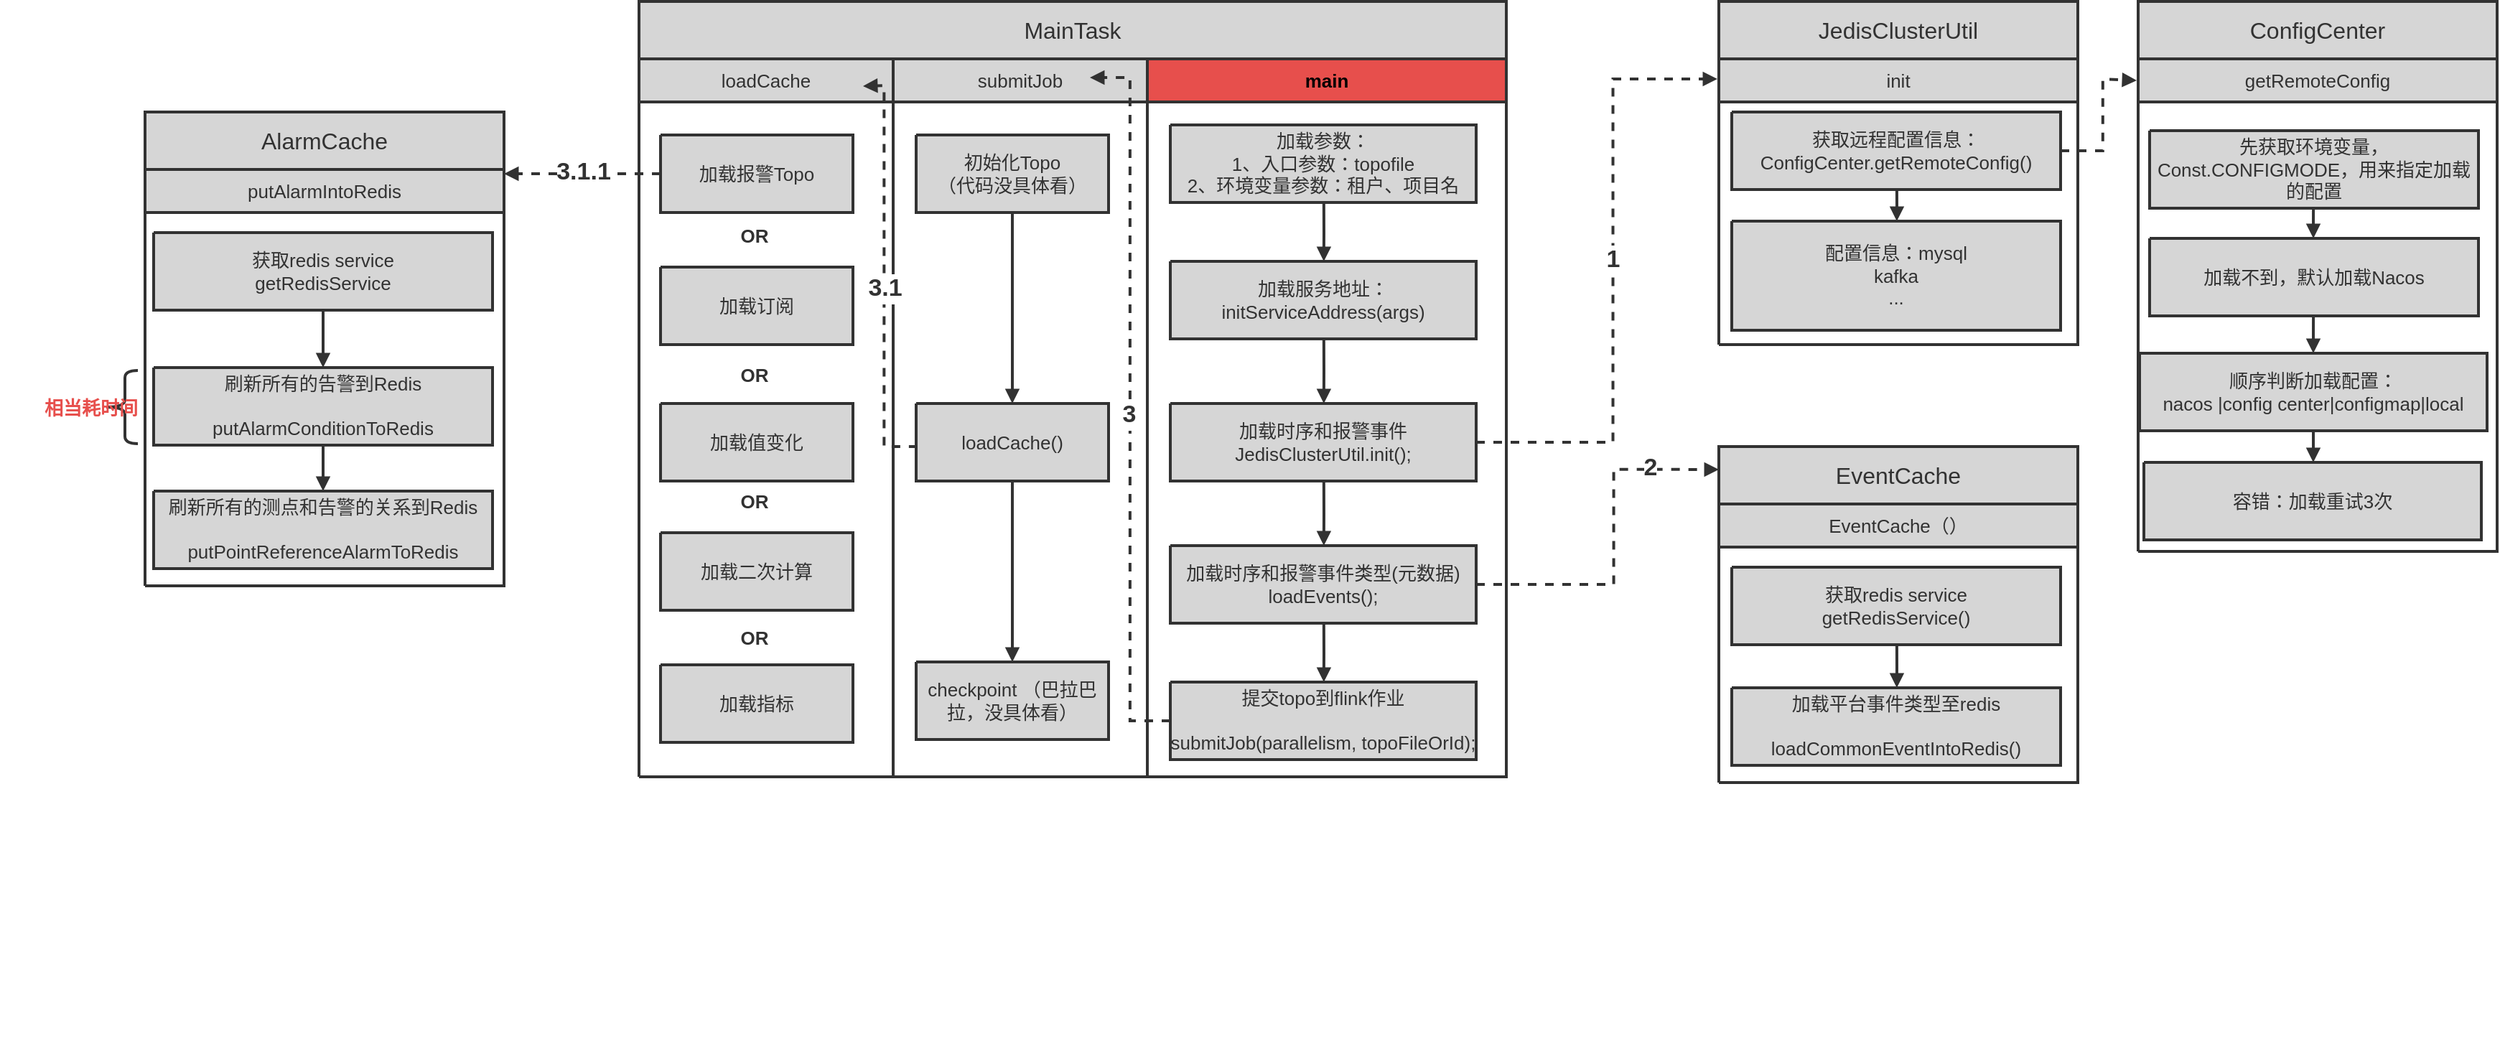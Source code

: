<mxfile version="22.1.2" type="device">
  <diagram name="Page-1" id="vX26BRCTLcv1RTL9x_21">
    <mxGraphModel dx="1114" dy="999" grid="1" gridSize="10" guides="1" tooltips="1" connect="1" arrows="1" fold="1" page="1" pageScale="1" pageWidth="827" pageHeight="1169" math="0" shadow="0">
      <root>
        <mxCell id="0" />
        <mxCell id="1" parent="0" />
        <UserObject label="" tags="背景" id="qSWOto1qGnR7KdLFDjG3-1">
          <mxCell style="vsdxID=1;fillColor=none;gradientColor=none;points=[[0.06,1,0],[0.13,1,0],[0.19,1,0],[0.25,1,0],[0.31,1,0],[0.37,1,0],[0.44,1,0],[0.5,1,0],[0.56,1,0],[0.63,1,0],[0.69,1,0],[0.75,1,0],[0.81,1,0],[0.88,1,0],[0.94,1,0],[0.06,0,0],[0.13,0,0],[0.19,0,0],[0.25,0,0],[0.31,0,0],[0.37,0,0],[0.44,0,0],[0.5,0,0],[0.56,0,0],[0.63,0,0],[0.69,0,0],[0.75,0,0],[0.81,0,0],[0.88,0,0],[0.94,0,0]];labelBackgroundColor=none;rounded=0;strokeColor=none;html=1;whiteSpace=wrap;" vertex="1" parent="1">
            <mxGeometry x="1353" y="526" width="250" height="234" as="geometry" />
          </mxCell>
        </UserObject>
        <mxCell id="qSWOto1qGnR7KdLFDjG3-2" style="vsdxID=2;fillColor=#d6d6d6;gradientColor=none;fillOpacity=0;shape=stencil(nZBLDoAgDERP0z3SIyjew0SURgSD+Lu9kMZoXLhwN9O+tukAlrNpJg1SzDH4QW/URgNYgZTkjA4UkwJUgGXng+6DX1zLfmoymdXo17xh5zmRJ6Q42BWCfc2oJfdAr+Yv+AP9Cb7OJ3H/2JG1HNGz/84klThPVCc=);strokeColor=#323232;strokeWidth=2;points=[[0.06,1,0],[0.13,1,0],[0.19,1,0],[0.25,1,0],[0.31,1,0],[0.37,1,0],[0.44,1,0],[0.5,1,0],[0.56,1,0],[0.63,1,0],[0.69,1,0],[0.75,1,0],[0.81,1,0],[0.88,1,0],[0.94,1,0],[0.06,0,0],[0.13,0,0],[0.19,0,0],[0.25,0,0],[0.31,0,0],[0.37,0,0],[0.44,0,0],[0.5,0,0],[0.56,0,0],[0.63,0,0],[0.69,0,0],[0.75,0,0],[0.81,0,0],[0.88,0,0],[0.94,0,0]];labelBackgroundColor=none;rounded=0;html=1;whiteSpace=wrap;" vertex="1" parent="qSWOto1qGnR7KdLFDjG3-1">
          <mxGeometry width="250" height="234" as="geometry" />
        </mxCell>
        <mxCell id="qSWOto1qGnR7KdLFDjG3-3" value="&lt;div style=&quot;font-size: 1px&quot;&gt;&lt;p style=&quot;text-align:center;margin-left:0;margin-right:0;margin-top:0px;margin-bottom:0px;text-indent:0;vertical-align:middle;direction:ltr;&quot;&gt;&lt;font style=&quot;font-size:16px;font-family:0;color:#323232;direction:ltr;letter-spacing:0px;line-height:120%;opacity:1&quot;&gt;EventCache&lt;/font&gt;&lt;/p&gt;&lt;/div&gt;" style="verticalAlign=middle;align=center;overflow=width;vsdxID=3;fillColor=#d6d6d6;gradientColor=none;shape=stencil(nZBLDoAgDERP0z3SIyjew0SURgSD+Lu9kMZoXLhwN9O+tukAlrNpJg1SzDH4QW/URgNYgZTkjA4UkwJUgGXng+6DX1zLfmoymdXo17xh5zmRJ6Q42BWCfc2oJfdAr+Yv+AP9Cb7OJ3H/2JG1HNGz/84klThPVCc=);strokeColor=#323232;strokeWidth=2;points=[[0.06,1,0],[0.13,1,0],[0.19,1,0],[0.25,1,0],[0.31,1,0],[0.37,1,0],[0.44,1,0],[0.5,1,0],[0.56,1,0],[0.63,1,0],[0.69,1,0],[0.75,1,0],[0.81,1,0],[0.88,1,0],[0.94,1,0],[0.06,0,0],[0.13,0,0],[0.19,0,0],[0.25,0,0],[0.31,0,0],[0.37,0,0],[0.44,0,0],[0.5,0,0],[0.56,0,0],[0.63,0,0],[0.69,0,0],[0.75,0,0],[0.81,0,0],[0.88,0,0],[0.94,0,0]];labelBackgroundColor=none;rounded=0;html=1;whiteSpace=wrap;" vertex="1" parent="qSWOto1qGnR7KdLFDjG3-1">
          <mxGeometry width="250" height="40" as="geometry" />
        </mxCell>
        <UserObject label="" tags="背景" id="qSWOto1qGnR7KdLFDjG3-4">
          <mxCell style="vsdxID=4;fillColor=none;gradientColor=none;points=[[0.06,1,0],[0.13,1,0],[0.19,1,0],[0.25,1,0],[0.31,1,0],[0.37,1,0],[0.44,1,0],[0.5,1,0],[0.56,1,0],[0.63,1,0],[0.69,1,0],[0.75,1,0],[0.81,1,0],[0.88,1,0],[0.94,1,0],[0.06,0,0],[0.13,0,0],[0.19,0,0],[0.25,0,0],[0.31,0,0],[0.37,0,0],[0.44,0,0],[0.5,0,0],[0.56,0,0],[0.63,0,0],[0.69,0,0],[0.75,0,0],[0.81,0,0],[0.88,0,0],[0.94,0,0]];labelBackgroundColor=none;rounded=0;strokeColor=none;html=1;whiteSpace=wrap;" vertex="1" parent="1">
            <mxGeometry x="1353" y="216" width="250" height="239" as="geometry" />
          </mxCell>
        </UserObject>
        <mxCell id="qSWOto1qGnR7KdLFDjG3-5" style="vsdxID=5;fillColor=#d6d6d6;gradientColor=none;fillOpacity=0;shape=stencil(nZBLDoAgDERP0z3SIyjew0SURgSD+Lu9kMZoXLhwN9O+tukAlrNpJg1SzDH4QW/URgNYgZTkjA4UkwJUgGXng+6DX1zLfmoymdXo17xh5zmRJ6Q42BWCfc2oJfdAr+Yv+AP9Cb7OJ3H/2JG1HNGz/84klThPVCc=);strokeColor=#323232;strokeWidth=2;points=[[0.06,1,0],[0.13,1,0],[0.19,1,0],[0.25,1,0],[0.31,1,0],[0.37,1,0],[0.44,1,0],[0.5,1,0],[0.56,1,0],[0.63,1,0],[0.69,1,0],[0.75,1,0],[0.81,1,0],[0.88,1,0],[0.94,1,0],[0.06,0,0],[0.13,0,0],[0.19,0,0],[0.25,0,0],[0.31,0,0],[0.37,0,0],[0.44,0,0],[0.5,0,0],[0.56,0,0],[0.63,0,0],[0.69,0,0],[0.75,0,0],[0.81,0,0],[0.88,0,0],[0.94,0,0]];labelBackgroundColor=none;rounded=0;html=1;whiteSpace=wrap;" vertex="1" parent="qSWOto1qGnR7KdLFDjG3-4">
          <mxGeometry width="250" height="239" as="geometry" />
        </mxCell>
        <mxCell id="qSWOto1qGnR7KdLFDjG3-6" value="&lt;div style=&quot;font-size: 1px&quot;&gt;&lt;p style=&quot;text-align:center;margin-left:0;margin-right:0;margin-top:0px;margin-bottom:0px;text-indent:0;vertical-align:middle;direction:ltr;&quot;&gt;&lt;font style=&quot;font-size:16px;font-family:0;color:#323232;direction:ltr;letter-spacing:0px;line-height:120%;opacity:1&quot;&gt;JedisClusterUtil&lt;/font&gt;&lt;/p&gt;&lt;/div&gt;" style="verticalAlign=middle;align=center;overflow=width;vsdxID=6;fillColor=#d6d6d6;gradientColor=none;shape=stencil(nZBLDoAgDERP0z3SIyjew0SURgSD+Lu9kMZoXLhwN9O+tukAlrNpJg1SzDH4QW/URgNYgZTkjA4UkwJUgGXng+6DX1zLfmoymdXo17xh5zmRJ6Q42BWCfc2oJfdAr+Yv+AP9Cb7OJ3H/2JG1HNGz/84klThPVCc=);strokeColor=#323232;strokeWidth=2;points=[[0.06,1,0],[0.13,1,0],[0.19,1,0],[0.25,1,0],[0.31,1,0],[0.37,1,0],[0.44,1,0],[0.5,1,0],[0.56,1,0],[0.63,1,0],[0.69,1,0],[0.75,1,0],[0.81,1,0],[0.88,1,0],[0.94,1,0],[0.06,0,0],[0.13,0,0],[0.19,0,0],[0.25,0,0],[0.31,0,0],[0.37,0,0],[0.44,0,0],[0.5,0,0],[0.56,0,0],[0.63,0,0],[0.69,0,0],[0.75,0,0],[0.81,0,0],[0.88,0,0],[0.94,0,0]];labelBackgroundColor=none;rounded=0;html=1;whiteSpace=wrap;" vertex="1" parent="qSWOto1qGnR7KdLFDjG3-4">
          <mxGeometry width="250" height="40" as="geometry" />
        </mxCell>
        <UserObject label="" tags="背景" id="qSWOto1qGnR7KdLFDjG3-7">
          <mxCell style="vsdxID=7;fillColor=none;gradientColor=none;points=[[0.06,1,0],[0.13,1,0],[0.19,1,0],[0.25,1,0],[0.31,1,0],[0.37,1,0],[0.44,1,0],[0.5,1,0],[0.56,1,0],[0.63,1,0],[0.69,1,0],[0.75,1,0],[0.81,1,0],[0.88,1,0],[0.94,1,0],[0.06,0,0],[0.13,0,0],[0.19,0,0],[0.25,0,0],[0.31,0,0],[0.37,0,0],[0.44,0,0],[0.5,0,0],[0.56,0,0],[0.63,0,0],[0.69,0,0],[0.75,0,0],[0.81,0,0],[0.88,0,0],[0.94,0,0]];labelBackgroundColor=none;rounded=0;strokeColor=none;html=1;whiteSpace=wrap;" vertex="1" parent="1">
            <mxGeometry x="1645" y="216" width="250" height="383" as="geometry" />
          </mxCell>
        </UserObject>
        <mxCell id="qSWOto1qGnR7KdLFDjG3-8" style="vsdxID=8;fillColor=#d6d6d6;gradientColor=none;fillOpacity=0;shape=stencil(nZBLDoAgDERP0z3SIyjew0SURgSD+Lu9kMZoXLhwN9O+tukAlrNpJg1SzDH4QW/URgNYgZTkjA4UkwJUgGXng+6DX1zLfmoymdXo17xh5zmRJ6Q42BWCfc2oJfdAr+Yv+AP9Cb7OJ3H/2JG1HNGz/84klThPVCc=);strokeColor=#323232;strokeWidth=2;points=[[0.06,1,0],[0.13,1,0],[0.19,1,0],[0.25,1,0],[0.31,1,0],[0.37,1,0],[0.44,1,0],[0.5,1,0],[0.56,1,0],[0.63,1,0],[0.69,1,0],[0.75,1,0],[0.81,1,0],[0.88,1,0],[0.94,1,0],[0.06,0,0],[0.13,0,0],[0.19,0,0],[0.25,0,0],[0.31,0,0],[0.37,0,0],[0.44,0,0],[0.5,0,0],[0.56,0,0],[0.63,0,0],[0.69,0,0],[0.75,0,0],[0.81,0,0],[0.88,0,0],[0.94,0,0]];labelBackgroundColor=none;rounded=0;html=1;whiteSpace=wrap;" vertex="1" parent="qSWOto1qGnR7KdLFDjG3-7">
          <mxGeometry width="250" height="383" as="geometry" />
        </mxCell>
        <mxCell id="qSWOto1qGnR7KdLFDjG3-9" value="&lt;div style=&quot;font-size: 1px&quot;&gt;&lt;p style=&quot;text-align:center;margin-left:0;margin-right:0;margin-top:0px;margin-bottom:0px;text-indent:0;vertical-align:middle;direction:ltr;&quot;&gt;&lt;font style=&quot;font-size:16px;font-family:0;color:#323232;direction:ltr;letter-spacing:0px;line-height:120%;opacity:1&quot;&gt;ConfigCenter&lt;/font&gt;&lt;/p&gt;&lt;/div&gt;" style="verticalAlign=middle;align=center;overflow=width;vsdxID=9;fillColor=#d6d6d6;gradientColor=none;shape=stencil(nZBLDoAgDERP0z3SIyjew0SURgSD+Lu9kMZoXLhwN9O+tukAlrNpJg1SzDH4QW/URgNYgZTkjA4UkwJUgGXng+6DX1zLfmoymdXo17xh5zmRJ6Q42BWCfc2oJfdAr+Yv+AP9Cb7OJ3H/2JG1HNGz/84klThPVCc=);strokeColor=#323232;strokeWidth=2;points=[[0.06,1,0],[0.13,1,0],[0.19,1,0],[0.25,1,0],[0.31,1,0],[0.37,1,0],[0.44,1,0],[0.5,1,0],[0.56,1,0],[0.63,1,0],[0.69,1,0],[0.75,1,0],[0.81,1,0],[0.88,1,0],[0.94,1,0],[0.06,0,0],[0.13,0,0],[0.19,0,0],[0.25,0,0],[0.31,0,0],[0.37,0,0],[0.44,0,0],[0.5,0,0],[0.56,0,0],[0.63,0,0],[0.69,0,0],[0.75,0,0],[0.81,0,0],[0.88,0,0],[0.94,0,0]];labelBackgroundColor=none;rounded=0;html=1;whiteSpace=wrap;" vertex="1" parent="qSWOto1qGnR7KdLFDjG3-7">
          <mxGeometry width="250" height="40" as="geometry" />
        </mxCell>
        <UserObject label="" tags="背景" id="qSWOto1qGnR7KdLFDjG3-10">
          <mxCell style="vsdxID=10;fillColor=none;gradientColor=none;points=[[0.06,1,0],[0.13,1,0],[0.19,1,0],[0.25,1,0],[0.31,1,0],[0.37,1,0],[0.44,1,0],[0.5,1,0],[0.56,1,0],[0.63,1,0],[0.69,1,0],[0.75,1,0],[0.81,1,0],[0.88,1,0],[0.94,1,0],[0.06,0,0],[0.13,0,0],[0.19,0,0],[0.25,0,0],[0.31,0,0],[0.37,0,0],[0.44,0,0],[0.5,0,0],[0.56,0,0],[0.63,0,0],[0.69,0,0],[0.75,0,0],[0.81,0,0],[0.88,0,0],[0.94,0,0]];labelBackgroundColor=none;rounded=0;strokeColor=none;html=1;whiteSpace=wrap;" vertex="1" parent="1">
            <mxGeometry x="601" y="216" width="604" height="540" as="geometry" />
          </mxCell>
        </UserObject>
        <mxCell id="qSWOto1qGnR7KdLFDjG3-11" style="vsdxID=11;fillColor=#d6d6d6;gradientColor=none;fillOpacity=0;shape=stencil(nZBLDoAgDERP0z3SIyjew0SURgSD+Lu9kMZoXLhwN9O+tukAlrNpJg1SzDH4QW/URgNYgZTkjA4UkwJUgGXng+6DX1zLfmoymdXo17xh5zmRJ6Q42BWCfc2oJfdAr+Yv+AP9Cb7OJ3H/2JG1HNGz/84klThPVCc=);strokeColor=#323232;strokeWidth=2;points=[[0.06,1,0],[0.13,1,0],[0.19,1,0],[0.25,1,0],[0.31,1,0],[0.37,1,0],[0.44,1,0],[0.5,1,0],[0.56,1,0],[0.63,1,0],[0.69,1,0],[0.75,1,0],[0.81,1,0],[0.88,1,0],[0.94,1,0],[0.06,0,0],[0.13,0,0],[0.19,0,0],[0.25,0,0],[0.31,0,0],[0.37,0,0],[0.44,0,0],[0.5,0,0],[0.56,0,0],[0.63,0,0],[0.69,0,0],[0.75,0,0],[0.81,0,0],[0.88,0,0],[0.94,0,0]];labelBackgroundColor=none;rounded=0;html=1;whiteSpace=wrap;" vertex="1" parent="qSWOto1qGnR7KdLFDjG3-10">
          <mxGeometry width="604" height="540" as="geometry" />
        </mxCell>
        <mxCell id="qSWOto1qGnR7KdLFDjG3-12" value="&lt;div style=&quot;font-size: 1px&quot;&gt;&lt;p style=&quot;text-align:center;margin-left:0;margin-right:0;margin-top:0px;margin-bottom:0px;text-indent:0;vertical-align:middle;direction:ltr;&quot;&gt;&lt;font style=&quot;font-size:16px;font-family:0;color:#323232;direction:ltr;letter-spacing:0px;line-height:120%;opacity:1&quot;&gt;MainTask&lt;br/&gt;&lt;/font&gt;&lt;/p&gt;&lt;/div&gt;" style="verticalAlign=middle;align=center;overflow=width;vsdxID=12;fillColor=#d6d6d6;gradientColor=none;shape=stencil(nZBLDoAgDERP0z3SIyjew0SURgSD+Lu9kMZoXLhwN9O+tukAlrNpJg1SzDH4QW/URgNYgZTkjA4UkwJUgGXng+6DX1zLfmoymdXo17xh5zmRJ6Q42BWCfc2oJfdAr+Yv+AP9Cb7OJ3H/2JG1HNGz/84klThPVCc=);strokeColor=#323232;strokeWidth=2;points=[[0.06,1,0],[0.13,1,0],[0.19,1,0],[0.25,1,0],[0.31,1,0],[0.37,1,0],[0.44,1,0],[0.5,1,0],[0.56,1,0],[0.63,1,0],[0.69,1,0],[0.75,1,0],[0.81,1,0],[0.88,1,0],[0.94,1,0],[0.06,0,0],[0.13,0,0],[0.19,0,0],[0.25,0,0],[0.31,0,0],[0.37,0,0],[0.44,0,0],[0.5,0,0],[0.56,0,0],[0.63,0,0],[0.69,0,0],[0.75,0,0],[0.81,0,0],[0.88,0,0],[0.94,0,0]];labelBackgroundColor=none;rounded=0;html=1;whiteSpace=wrap;" vertex="1" parent="qSWOto1qGnR7KdLFDjG3-10">
          <mxGeometry width="604" height="40" as="geometry" />
        </mxCell>
        <UserObject label="" tags="背景" id="qSWOto1qGnR7KdLFDjG3-13">
          <mxCell style="vsdxID=13;fillColor=none;gradientColor=none;points=[[0.06,1,0],[0.13,1,0],[0.19,1,0],[0.25,1,0],[0.31,1,0],[0.37,1,0],[0.44,1,0],[0.5,1,0],[0.56,1,0],[0.63,1,0],[0.69,1,0],[0.75,1,0],[0.81,1,0],[0.88,1,0],[0.94,1,0],[0.06,0,0],[0.13,0,0],[0.19,0,0],[0.25,0,0],[0.31,0,0],[0.37,0,0],[0.44,0,0],[0.5,0,0],[0.56,0,0],[0.63,0,0],[0.69,0,0],[0.75,0,0],[0.81,0,0],[0.88,0,0],[0.94,0,0]];labelBackgroundColor=none;rounded=0;strokeColor=none;html=1;whiteSpace=wrap;" vertex="1" parent="1">
            <mxGeometry x="257" y="293" width="250" height="330" as="geometry" />
          </mxCell>
        </UserObject>
        <mxCell id="qSWOto1qGnR7KdLFDjG3-14" style="vsdxID=14;fillColor=#d6d6d6;gradientColor=none;fillOpacity=0;shape=stencil(nZBLDoAgDERP0z3SIyjew0SURgSD+Lu9kMZoXLhwN9O+tukAlrNpJg1SzDH4QW/URgNYgZTkjA4UkwJUgGXng+6DX1zLfmoymdXo17xh5zmRJ6Q42BWCfc2oJfdAr+Yv+AP9Cb7OJ3H/2JG1HNGz/84klThPVCc=);strokeColor=#323232;strokeWidth=2;points=[[0.06,1,0],[0.13,1,0],[0.19,1,0],[0.25,1,0],[0.31,1,0],[0.37,1,0],[0.44,1,0],[0.5,1,0],[0.56,1,0],[0.63,1,0],[0.69,1,0],[0.75,1,0],[0.81,1,0],[0.88,1,0],[0.94,1,0],[0.06,0,0],[0.13,0,0],[0.19,0,0],[0.25,0,0],[0.31,0,0],[0.37,0,0],[0.44,0,0],[0.5,0,0],[0.56,0,0],[0.63,0,0],[0.69,0,0],[0.75,0,0],[0.81,0,0],[0.88,0,0],[0.94,0,0]];labelBackgroundColor=none;rounded=0;html=1;whiteSpace=wrap;" vertex="1" parent="qSWOto1qGnR7KdLFDjG3-13">
          <mxGeometry width="250" height="330" as="geometry" />
        </mxCell>
        <mxCell id="qSWOto1qGnR7KdLFDjG3-15" value="&lt;div style=&quot;font-size: 1px&quot;&gt;&lt;p style=&quot;text-align:center;margin-left:0;margin-right:0;margin-top:0px;margin-bottom:0px;text-indent:0;vertical-align:middle;direction:ltr;&quot;&gt;&lt;font style=&quot;font-size:16px;font-family:0;color:#323232;direction:ltr;letter-spacing:0px;line-height:120%;opacity:1&quot;&gt;AlarmCache&lt;/font&gt;&lt;/p&gt;&lt;/div&gt;" style="verticalAlign=middle;align=center;overflow=width;vsdxID=15;fillColor=#d6d6d6;gradientColor=none;shape=stencil(nZBLDoAgDERP0z3SIyjew0SURgSD+Lu9kMZoXLhwN9O+tukAlrNpJg1SzDH4QW/URgNYgZTkjA4UkwJUgGXng+6DX1zLfmoymdXo17xh5zmRJ6Q42BWCfc2oJfdAr+Yv+AP9Cb7OJ3H/2JG1HNGz/84klThPVCc=);strokeColor=#323232;strokeWidth=2;points=[[0.06,1,0],[0.13,1,0],[0.19,1,0],[0.25,1,0],[0.31,1,0],[0.37,1,0],[0.44,1,0],[0.5,1,0],[0.56,1,0],[0.63,1,0],[0.69,1,0],[0.75,1,0],[0.81,1,0],[0.88,1,0],[0.94,1,0],[0.06,0,0],[0.13,0,0],[0.19,0,0],[0.25,0,0],[0.31,0,0],[0.37,0,0],[0.44,0,0],[0.5,0,0],[0.56,0,0],[0.63,0,0],[0.69,0,0],[0.75,0,0],[0.81,0,0],[0.88,0,0],[0.94,0,0]];labelBackgroundColor=none;rounded=0;html=1;whiteSpace=wrap;" vertex="1" parent="qSWOto1qGnR7KdLFDjG3-13">
          <mxGeometry width="250" height="40" as="geometry" />
        </mxCell>
        <UserObject label="" tags="Background" id="qSWOto1qGnR7KdLFDjG3-16">
          <mxCell style="vsdxID=16;fillColor=#d6d6d6;gradientColor=none;fillOpacity=0;shape=stencil(nZBLDoAgDERP0z3SIyjew0SURgSD+Lu9kMZoXLhwN9N5bdMClrNpJg1SzDH4QW/URgNYgZTkjA4UkwJUgGXng+6DX1zLfmoymdXo1zxh5z6RO6Q42BWCfc2oJfdAr/AX/IH+BF/rk7hv7MjaZ/L+RirxJ1Gd);strokeColor=#323232;strokeWidth=2;points=[];labelBackgroundColor=none;rounded=0;html=1;whiteSpace=wrap;" vertex="1" parent="1">
            <mxGeometry x="1645" y="599" width="250" height="343" as="geometry" />
          </mxCell>
        </UserObject>
        <UserObject label="" tags="Background" id="qSWOto1qGnR7KdLFDjG3-17">
          <mxCell style="vsdxID=17;fillColor=#d6d6d6;gradientColor=none;fillOpacity=0;shape=stencil(nZBLDoAgDERP0z3SIyjew0SURgSD+Lu9kMZoXLhwN9N5bdMClrNpJg1SzDH4QW/URgNYgZTkjA4UkwJUgGXng+6DX1zLfmoymdXo1zxh5z6RO6Q42BWCfc2oJfdAr/AX/IH+BF/rk7hv7MjaZ/L+RirxJ1Gd);strokeColor=#323232;strokeWidth=2;points=[];labelBackgroundColor=none;rounded=0;html=1;whiteSpace=wrap;" vertex="1" parent="1">
            <mxGeometry x="1353" y="760" width="250" height="194" as="geometry" />
          </mxCell>
        </UserObject>
        <UserObject label="" tags="Background" id="qSWOto1qGnR7KdLFDjG3-19">
          <mxCell style="vsdxID=19;fillColor=#d6d6d6;gradientColor=none;fillOpacity=0;shape=stencil(nZBLDoAgDERP0z3SIyjew0SURgSD+Lu9kMZoXLhwN9N5bdMClrNpJg1SzDH4QW/URgNYgZTkjA4UkwJUgGXng+6DX1zLfmoymdXo1zxh5z6RO6Q42BWCfc2oJfdAr/AX/IH+BF/rk7hv7MjaZ/L+RirxJ1Gd);strokeColor=#323232;strokeWidth=2;points=[];labelBackgroundColor=none;rounded=0;html=1;whiteSpace=wrap;" vertex="1" parent="1">
            <mxGeometry x="1353" y="455" width="250" height="199" as="geometry" />
          </mxCell>
        </UserObject>
        <UserObject label="" tags="Background" id="qSWOto1qGnR7KdLFDjG3-20">
          <mxCell style="vsdxID=20;fillColor=#d6d6d6;gradientColor=none;fillOpacity=0;shape=stencil(nZBLDoAgDERP0z3SIyjew0SURgSD+Lu9kMZoXLhwN9N5bdMClrNpJg1SzDH4QW/URgNYgZTkjA4UkwJUgGXng+6DX1zLfmoymdXo1zxh5z6RO6Q42BWCfc2oJfdAr/AX/IH+BF/rk7hv7MjaZ/L+RirxJ1Gd);strokeColor=#323232;strokeWidth=2;points=[];labelBackgroundColor=none;rounded=0;html=1;whiteSpace=wrap;" vertex="1" parent="1">
            <mxGeometry x="257" y="623" width="250" height="290" as="geometry" />
          </mxCell>
        </UserObject>
        <UserObject label="" tags="背景" id="qSWOto1qGnR7KdLFDjG3-21">
          <mxCell style="vsdxID=21;fillColor=none;gradientColor=none;points=[];labelBackgroundColor=none;rounded=0;strokeColor=none;html=1;whiteSpace=wrap;" vertex="1" parent="1">
            <mxGeometry x="1645" y="256" width="250" height="343" as="geometry" />
          </mxCell>
        </UserObject>
        <mxCell id="qSWOto1qGnR7KdLFDjG3-22" style="vsdxID=22;fillColor=#d6d6d6;gradientColor=none;fillOpacity=0;shape=stencil(nZBLDoAgDERP0z3SIyjew0SURgSD+Lu9kMZoXLhwN9O+tukAlrNpJg1SzDH4QW/URgNYgZTkjA4UkwJUgGXng+6DX1zLfmoymdXo17xh5zmRJ6Q42BWCfc2oJfdAr+Yv+AP9Cb7OJ3H/2JG1HNGz/84klThPVCc=);strokeColor=#323232;strokeWidth=2;points=[];labelBackgroundColor=none;rounded=0;html=1;whiteSpace=wrap;" vertex="1" parent="qSWOto1qGnR7KdLFDjG3-21">
          <mxGeometry width="250" height="343" as="geometry" />
        </mxCell>
        <mxCell id="qSWOto1qGnR7KdLFDjG3-23" value="&lt;div style=&quot;font-size: 1px&quot;&gt;&lt;p style=&quot;text-align:center;margin-left:0;margin-right:0;margin-top:0px;margin-bottom:0px;text-indent:0;vertical-align:middle;direction:ltr;&quot;&gt;&lt;font style=&quot;font-size:13px;font-family:0;color:#323232;direction:ltr;letter-spacing:0px;line-height:120%;opacity:1&quot;&gt;getRemoteConfig&lt;/font&gt;&lt;/p&gt;&lt;/div&gt;" style="verticalAlign=middle;align=center;overflow=width;vsdxID=23;fillColor=#d6d6d6;gradientColor=none;shape=stencil(nZBLDoAgDERP0z3SIyjew0SURgSD+Lu9kMZoXLhwN9O+tukAlrNpJg1SzDH4QW/URgNYgZTkjA4UkwJUgGXng+6DX1zLfmoymdXo17xh5zmRJ6Q42BWCfc2oJfdAr+Yv+AP9Cb7OJ3H/2JG1HNGz/84klThPVCc=);strokeColor=#323232;strokeWidth=2;points=[];labelBackgroundColor=none;rounded=0;html=1;whiteSpace=wrap;" vertex="1" parent="qSWOto1qGnR7KdLFDjG3-21">
          <mxGeometry width="250" height="30" as="geometry" />
        </mxCell>
        <UserObject label="" tags="背景" id="qSWOto1qGnR7KdLFDjG3-24">
          <mxCell style="vsdxID=24;fillColor=none;gradientColor=none;points=[];labelBackgroundColor=none;rounded=0;strokeColor=none;html=1;whiteSpace=wrap;" vertex="1" parent="1">
            <mxGeometry x="1353" y="566" width="250" height="194" as="geometry" />
          </mxCell>
        </UserObject>
        <mxCell id="qSWOto1qGnR7KdLFDjG3-25" style="vsdxID=25;fillColor=#d6d6d6;gradientColor=none;fillOpacity=0;shape=stencil(nZBLDoAgDERP0z3SIyjew0SURgSD+Lu9kMZoXLhwN9O+tukAlrNpJg1SzDH4QW/URgNYgZTkjA4UkwJUgGXng+6DX1zLfmoymdXo17xh5zmRJ6Q42BWCfc2oJfdAr+Yv+AP9Cb7OJ3H/2JG1HNGz/84klThPVCc=);strokeColor=#323232;strokeWidth=2;points=[];labelBackgroundColor=none;rounded=0;html=1;whiteSpace=wrap;" vertex="1" parent="qSWOto1qGnR7KdLFDjG3-24">
          <mxGeometry width="250" height="194" as="geometry" />
        </mxCell>
        <mxCell id="qSWOto1qGnR7KdLFDjG3-26" value="&lt;div style=&quot;font-size: 1px&quot;&gt;&lt;p style=&quot;text-align:center;margin-left:0;margin-right:0;margin-top:0px;margin-bottom:0px;text-indent:0;vertical-align:middle;direction:ltr;&quot;&gt;&lt;font style=&quot;font-size:13px;font-family:0;color:#323232;direction:ltr;letter-spacing:0px;line-height:120%;opacity:1&quot;&gt;EventCache（）&lt;/font&gt;&lt;/p&gt;&lt;/div&gt;" style="verticalAlign=middle;align=center;overflow=width;vsdxID=26;fillColor=#d6d6d6;gradientColor=none;shape=stencil(nZBLDoAgDERP0z3SIyjew0SURgSD+Lu9kMZoXLhwN9O+tukAlrNpJg1SzDH4QW/URgNYgZTkjA4UkwJUgGXng+6DX1zLfmoymdXo17xh5zmRJ6Q42BWCfc2oJfdAr+Yv+AP9Cb7OJ3H/2JG1HNGz/84klThPVCc=);strokeColor=#323232;strokeWidth=2;points=[];labelBackgroundColor=none;rounded=0;html=1;whiteSpace=wrap;" vertex="1" parent="qSWOto1qGnR7KdLFDjG3-24">
          <mxGeometry width="250" height="30" as="geometry" />
        </mxCell>
        <UserObject label="" tags="背景" id="qSWOto1qGnR7KdLFDjG3-27">
          <mxCell style="vsdxID=27;fillColor=none;gradientColor=none;points=[];labelBackgroundColor=none;rounded=0;strokeColor=none;html=1;whiteSpace=wrap;" vertex="1" parent="1">
            <mxGeometry x="955" y="256" width="250" height="500" as="geometry" />
          </mxCell>
        </UserObject>
        <mxCell id="qSWOto1qGnR7KdLFDjG3-28" style="vsdxID=28;fillColor=#e74f4c;gradientColor=none;fillOpacity=0;shape=stencil(nZBLDoAgDERP0z3SIyjew0SURgSD+Lu9kMZoXLhwN9O+tukAlrNpJg1SzDH4QW/URgNYgZTkjA4UkwJUgGXng+6DX1zLfmoymdXo17xh5zmRJ6Q42BWCfc2oJfdAr+Yv+AP9Cb7OJ3H/2JG1HNGz/84klThPVCc=);strokeColor=#323232;strokeWidth=2;points=[];labelBackgroundColor=none;rounded=0;html=1;whiteSpace=wrap;" vertex="1" parent="qSWOto1qGnR7KdLFDjG3-27">
          <mxGeometry width="250" height="500" as="geometry" />
        </mxCell>
        <mxCell id="qSWOto1qGnR7KdLFDjG3-29" value="&lt;div style=&quot;font-size: 1px&quot;&gt;&lt;p style=&quot;text-align:center;margin-left:0;margin-right:0;margin-top:0px;margin-bottom:0px;text-indent:0;vertical-align:middle;direction:ltr;&quot;&gt;&lt;font style=&quot;font-size:13px;font-family:0;color:#000000;direction:ltr;letter-spacing:0px;line-height:120%;opacity:1&quot;&gt;&lt;b&gt;main&lt;/b&gt;&lt;/font&gt;&lt;/p&gt;&lt;/div&gt;" style="verticalAlign=middle;align=center;overflow=width;vsdxID=29;fillColor=#e74f4c;gradientColor=none;shape=stencil(nZBLDoAgDERP0z3SIyjew0SURgSD+Lu9kMZoXLhwN9O+tukAlrNpJg1SzDH4QW/URgNYgZTkjA4UkwJUgGXng+6DX1zLfmoymdXo17xh5zmRJ6Q42BWCfc2oJfdAr+Yv+AP9Cb7OJ3H/2JG1HNGz/84klThPVCc=);strokeColor=#323232;strokeWidth=2;points=[];labelBackgroundColor=none;rounded=0;html=1;whiteSpace=wrap;" vertex="1" parent="qSWOto1qGnR7KdLFDjG3-27">
          <mxGeometry width="250" height="30" as="geometry" />
        </mxCell>
        <UserObject label="" tags="背景" id="qSWOto1qGnR7KdLFDjG3-30">
          <mxCell style="vsdxID=30;fillColor=none;gradientColor=none;points=[];labelBackgroundColor=none;rounded=0;strokeColor=none;html=1;whiteSpace=wrap;" vertex="1" parent="1">
            <mxGeometry x="778" y="256" width="177" height="500" as="geometry" />
          </mxCell>
        </UserObject>
        <mxCell id="qSWOto1qGnR7KdLFDjG3-31" style="vsdxID=31;fillColor=#d6d6d6;gradientColor=none;fillOpacity=0;shape=stencil(nZBLDoAgDERP0z3SIyjew0SURgSD+Lu9kMZoXLhwN9O+tukAlrNpJg1SzDH4QW/URgNYgZTkjA4UkwJUgGXng+6DX1zLfmoymdXo17xh5zmRJ6Q42BWCfc2oJfdAr+Yv+AP9Cb7OJ3H/2JG1HNGz/84klThPVCc=);strokeColor=#323232;strokeWidth=2;points=[];labelBackgroundColor=none;rounded=0;html=1;whiteSpace=wrap;" vertex="1" parent="qSWOto1qGnR7KdLFDjG3-30">
          <mxGeometry width="177" height="500" as="geometry" />
        </mxCell>
        <mxCell id="qSWOto1qGnR7KdLFDjG3-32" value="&lt;div style=&quot;font-size: 1px&quot;&gt;&lt;p style=&quot;text-align:center;margin-left:0;margin-right:0;margin-top:0px;margin-bottom:0px;text-indent:0;vertical-align:middle;direction:ltr;&quot;&gt;&lt;font style=&quot;font-size:13px;font-family:0;color:#323232;direction:ltr;letter-spacing:0px;line-height:120%;opacity:1&quot;&gt;submitJob&lt;/font&gt;&lt;/p&gt;&lt;/div&gt;" style="verticalAlign=middle;align=center;overflow=width;vsdxID=32;fillColor=#d6d6d6;gradientColor=none;shape=stencil(nZBLDoAgDERP0z3SIyjew0SURgSD+Lu9kMZoXLhwN9O+tukAlrNpJg1SzDH4QW/URgNYgZTkjA4UkwJUgGXng+6DX1zLfmoymdXo17xh5zmRJ6Q42BWCfc2oJfdAr+Yv+AP9Cb7OJ3H/2JG1HNGz/84klThPVCc=);strokeColor=#323232;strokeWidth=2;points=[];labelBackgroundColor=none;rounded=0;html=1;whiteSpace=wrap;" vertex="1" parent="qSWOto1qGnR7KdLFDjG3-30">
          <mxGeometry width="177" height="30" as="geometry" />
        </mxCell>
        <UserObject label="" tags="背景" id="qSWOto1qGnR7KdLFDjG3-33">
          <mxCell style="vsdxID=33;fillColor=none;gradientColor=none;points=[];labelBackgroundColor=none;rounded=0;strokeColor=none;html=1;whiteSpace=wrap;" vertex="1" parent="1">
            <mxGeometry x="1353" y="256" width="250" height="199" as="geometry" />
          </mxCell>
        </UserObject>
        <mxCell id="qSWOto1qGnR7KdLFDjG3-34" style="vsdxID=34;fillColor=#d6d6d6;gradientColor=none;fillOpacity=0;shape=stencil(nZBLDoAgDERP0z3SIyjew0SURgSD+Lu9kMZoXLhwN9O+tukAlrNpJg1SzDH4QW/URgNYgZTkjA4UkwJUgGXng+6DX1zLfmoymdXo17xh5zmRJ6Q42BWCfc2oJfdAr+Yv+AP9Cb7OJ3H/2JG1HNGz/84klThPVCc=);strokeColor=#323232;strokeWidth=2;points=[];labelBackgroundColor=none;rounded=0;html=1;whiteSpace=wrap;" vertex="1" parent="qSWOto1qGnR7KdLFDjG3-33">
          <mxGeometry width="250" height="199" as="geometry" />
        </mxCell>
        <mxCell id="qSWOto1qGnR7KdLFDjG3-35" value="&lt;div style=&quot;font-size: 1px&quot;&gt;&lt;p style=&quot;text-align:center;margin-left:0;margin-right:0;margin-top:0px;margin-bottom:0px;text-indent:0;vertical-align:middle;direction:ltr;&quot;&gt;&lt;font style=&quot;font-size:13px;font-family:0;color:#323232;direction:ltr;letter-spacing:0px;line-height:120%;opacity:1&quot;&gt;init&lt;/font&gt;&lt;/p&gt;&lt;/div&gt;" style="verticalAlign=middle;align=center;overflow=width;vsdxID=35;fillColor=#d6d6d6;gradientColor=none;shape=stencil(nZBLDoAgDERP0z3SIyjew0SURgSD+Lu9kMZoXLhwN9O+tukAlrNpJg1SzDH4QW/URgNYgZTkjA4UkwJUgGXng+6DX1zLfmoymdXo17xh5zmRJ6Q42BWCfc2oJfdAr+Yv+AP9Cb7OJ3H/2JG1HNGz/84klThPVCc=);strokeColor=#323232;strokeWidth=2;points=[];labelBackgroundColor=none;rounded=0;html=1;whiteSpace=wrap;" vertex="1" parent="qSWOto1qGnR7KdLFDjG3-33">
          <mxGeometry width="250" height="30" as="geometry" />
        </mxCell>
        <UserObject label="" tags="背景" id="qSWOto1qGnR7KdLFDjG3-36">
          <mxCell style="vsdxID=36;fillColor=none;gradientColor=none;points=[];labelBackgroundColor=none;rounded=0;strokeColor=none;html=1;whiteSpace=wrap;" vertex="1" parent="1">
            <mxGeometry x="257" y="333" width="250" height="290" as="geometry" />
          </mxCell>
        </UserObject>
        <mxCell id="qSWOto1qGnR7KdLFDjG3-37" style="vsdxID=37;fillColor=#d6d6d6;gradientColor=none;fillOpacity=0;shape=stencil(nZBLDoAgDERP0z3SIyjew0SURgSD+Lu9kMZoXLhwN9O+tukAlrNpJg1SzDH4QW/URgNYgZTkjA4UkwJUgGXng+6DX1zLfmoymdXo17xh5zmRJ6Q42BWCfc2oJfdAr+Yv+AP9Cb7OJ3H/2JG1HNGz/84klThPVCc=);strokeColor=#323232;strokeWidth=2;points=[];labelBackgroundColor=none;rounded=0;html=1;whiteSpace=wrap;" vertex="1" parent="qSWOto1qGnR7KdLFDjG3-36">
          <mxGeometry width="250" height="290" as="geometry" />
        </mxCell>
        <mxCell id="qSWOto1qGnR7KdLFDjG3-38" value="&lt;div style=&quot;font-size: 1px&quot;&gt;&lt;p style=&quot;text-align:center;margin-left:0;margin-right:0;margin-top:0px;margin-bottom:0px;text-indent:0;vertical-align:middle;direction:ltr;&quot;&gt;&lt;font style=&quot;font-size:13px;font-family:0;color:#323232;direction:ltr;letter-spacing:0px;line-height:120%;opacity:1&quot;&gt;putAlarmIntoRedis&lt;/font&gt;&lt;/p&gt;&lt;/div&gt;" style="verticalAlign=middle;align=center;overflow=width;vsdxID=38;fillColor=#d6d6d6;gradientColor=none;shape=stencil(nZBLDoAgDERP0z3SIyjew0SURgSD+Lu9kMZoXLhwN9O+tukAlrNpJg1SzDH4QW/URgNYgZTkjA4UkwJUgGXng+6DX1zLfmoymdXo17xh5zmRJ6Q42BWCfc2oJfdAr+Yv+AP9Cb7OJ3H/2JG1HNGz/84klThPVCc=);strokeColor=#323232;strokeWidth=2;points=[];labelBackgroundColor=none;rounded=0;html=1;whiteSpace=wrap;" vertex="1" parent="qSWOto1qGnR7KdLFDjG3-36">
          <mxGeometry width="250" height="30" as="geometry" />
        </mxCell>
        <UserObject label="" tags="背景" id="qSWOto1qGnR7KdLFDjG3-39">
          <mxCell style="vsdxID=39;fillColor=none;gradientColor=none;points=[];labelBackgroundColor=none;rounded=0;strokeColor=none;html=1;whiteSpace=wrap;" vertex="1" parent="1">
            <mxGeometry x="601" y="256" width="177" height="500" as="geometry" />
          </mxCell>
        </UserObject>
        <mxCell id="qSWOto1qGnR7KdLFDjG3-40" style="vsdxID=40;fillColor=#d6d6d6;gradientColor=none;fillOpacity=0;shape=stencil(nZBLDoAgDERP0z3SIyjew0SURgSD+Lu9kMZoXLhwN9O+tukAlrNpJg1SzDH4QW/URgNYgZTkjA4UkwJUgGXng+6DX1zLfmoymdXo17xh5zmRJ6Q42BWCfc2oJfdAr+Yv+AP9Cb7OJ3H/2JG1HNGz/84klThPVCc=);strokeColor=#323232;strokeWidth=2;points=[];labelBackgroundColor=none;rounded=0;html=1;whiteSpace=wrap;" vertex="1" parent="qSWOto1qGnR7KdLFDjG3-39">
          <mxGeometry width="177" height="500" as="geometry" />
        </mxCell>
        <mxCell id="qSWOto1qGnR7KdLFDjG3-41" value="&lt;div style=&quot;font-size: 1px&quot;&gt;&lt;p style=&quot;text-align:center;margin-left:0;margin-right:0;margin-top:0px;margin-bottom:0px;text-indent:0;vertical-align:middle;direction:ltr;&quot;&gt;&lt;font style=&quot;font-size:13px;font-family:0;color:#323232;direction:ltr;letter-spacing:0px;line-height:120%;opacity:1&quot;&gt;loadCache&lt;/font&gt;&lt;/p&gt;&lt;/div&gt;" style="verticalAlign=middle;align=center;overflow=width;vsdxID=41;fillColor=#d6d6d6;gradientColor=none;shape=stencil(nZBLDoAgDERP0z3SIyjew0SURgSD+Lu9kMZoXLhwN9O+tukAlrNpJg1SzDH4QW/URgNYgZTkjA4UkwJUgGXng+6DX1zLfmoymdXo17xh5zmRJ6Q42BWCfc2oJfdAr+Yv+AP9Cb7OJ3H/2JG1HNGz/84klThPVCc=);strokeColor=#323232;strokeWidth=2;points=[];labelBackgroundColor=none;rounded=0;html=1;whiteSpace=wrap;" vertex="1" parent="qSWOto1qGnR7KdLFDjG3-39">
          <mxGeometry width="177" height="30" as="geometry" />
        </mxCell>
        <UserObject label="&lt;div style=&quot;font-size: 1px&quot;&gt;&lt;p style=&quot;text-align:center;margin-left:0;margin-right:0;margin-top:0px;margin-bottom:0px;text-indent:0;vertical-align:middle;direction:ltr;&quot;&gt;&lt;font style=&quot;font-size:13px;font-family:0;color:#323232;direction:ltr;letter-spacing:0px;line-height:120%;opacity:1&quot;&gt;加载参数：&lt;br/&gt;&lt;/font&gt;&lt;font style=&quot;font-size:13px;font-family:0;color:#323232;direction:ltr;letter-spacing:0px;line-height:120%;opacity:1&quot;&gt;1、入口参数：topofile&lt;br/&gt;&lt;/font&gt;&lt;font style=&quot;font-size:13px;font-family:0;color:#323232;direction:ltr;letter-spacing:0px;line-height:120%;opacity:1&quot;&gt;2、环境变量参数：租户、项目名&lt;/font&gt;&lt;/p&gt;&lt;/div&gt;" tags="Background" id="qSWOto1qGnR7KdLFDjG3-42">
          <mxCell style="verticalAlign=middle;align=center;overflow=width;vsdxID=42;fillColor=#d6d6d6;gradientColor=none;shape=stencil(nZBRDoQgDERP03+WHsHFe5iISyOCQdT19kIaIxq//Jtp3zTpAFaTaUYNUkwx+F6v1EYD+AUpyRkdKCYFqACrzgf9C352LfuxyWRWg1/yhT/nRE5IsZWuZtCSK8CPeI0e/hF+jV7AJM4PO7KWCyr390bSiNtEtQM=);strokeColor=#323232;strokeWidth=2;spacingTop=-3;spacingBottom=-3;spacingLeft=-3;spacingRight=-3;points=[];labelBackgroundColor=none;rounded=0;html=1;whiteSpace=wrap;" vertex="1" parent="1">
            <mxGeometry x="971" y="302" width="213" height="54" as="geometry" />
          </mxCell>
        </UserObject>
        <UserObject label="&lt;div style=&quot;font-size: 1px&quot;&gt;&lt;p style=&quot;text-align:center;margin-left:0;margin-right:0;margin-top:0px;margin-bottom:0px;text-indent:0;vertical-align:middle;direction:ltr;&quot;&gt;&lt;font style=&quot;font-size:13px;font-family:0;color:#323232;direction:ltr;letter-spacing:0px;line-height:120%;opacity:1&quot;&gt;加载服务地址：initServiceAddress(args)&lt;/font&gt;&lt;/p&gt;&lt;/div&gt;" tags="Background" id="qSWOto1qGnR7KdLFDjG3-43">
          <mxCell style="verticalAlign=middle;align=center;overflow=width;vsdxID=43;fillColor=#d6d6d6;gradientColor=none;shape=stencil(nZBRDoQgDERP03+WHsHFe5iISyOCQdT19kIaIxq//Jtp3zTpAFaTaUYNUkwx+F6v1EYD+AUpyRkdKCYFqACrzgf9C352LfuxyWRWg1/yhT/nRE5IsZWuZtCSK8CPeI0e/hF+jV7AJM4PO7KWCyr390bSiNtEtQM=);strokeColor=#323232;strokeWidth=2;spacingTop=-3;spacingBottom=-3;spacingLeft=-3;spacingRight=-3;points=[];labelBackgroundColor=none;rounded=0;html=1;whiteSpace=wrap;" vertex="1" parent="1">
            <mxGeometry x="971" y="397" width="213" height="54" as="geometry" />
          </mxCell>
        </UserObject>
        <UserObject label="&lt;div style=&quot;font-size: 1px&quot;&gt;&lt;p style=&quot;text-align:center;margin-left:0;margin-right:0;margin-top:0px;margin-bottom:0px;text-indent:0;vertical-align:middle;direction:ltr;&quot;&gt;&lt;font style=&quot;font-size:13px;font-family:0;color:#323232;direction:ltr;letter-spacing:0px;line-height:120%;opacity:1&quot;&gt;获取远程配置信息：ConfigCenter.getRemoteConfig()&lt;/font&gt;&lt;/p&gt;&lt;/div&gt;" tags="Background" id="qSWOto1qGnR7KdLFDjG3-44">
          <mxCell style="verticalAlign=middle;align=center;overflow=width;vsdxID=44;fillColor=#d6d6d6;gradientColor=none;shape=stencil(nZBRDoQgDERP03+WHsHFe5iISyOCQdT19kIaIxq//Jtp3zTpAFaTaUYNUkwx+F6v1EYD+AUpyRkdKCYFqACrzgf9C352LfuxyWRWg1/yhT/nRE5IsZWuZtCSK8CPeI0e/hF+jV7AJM4PO7KWCyr390bSiNtEtQM=);strokeColor=#323232;strokeWidth=2;spacingTop=-3;spacingBottom=-3;spacingLeft=-3;spacingRight=-3;points=[];labelBackgroundColor=none;rounded=0;html=1;whiteSpace=wrap;" vertex="1" parent="1">
            <mxGeometry x="1362" y="293" width="229" height="54" as="geometry" />
          </mxCell>
        </UserObject>
        <UserObject label="&lt;div style=&quot;font-size: 1px&quot;&gt;&lt;p style=&quot;text-align:center;margin-left:0;margin-right:0;margin-top:0px;margin-bottom:0px;text-indent:0;vertical-align:middle;direction:ltr;&quot;&gt;&lt;font style=&quot;font-size:13px;font-family:0;color:#323232;direction:ltr;letter-spacing:0px;line-height:120%;opacity:1&quot;&gt;加载时序和报警事件&lt;br/&gt;&lt;/font&gt;&lt;font style=&quot;font-size:13px;font-family:0;color:#323232;direction:ltr;letter-spacing:0px;line-height:120%;opacity:1&quot;&gt;JedisClusterUtil.init();&lt;br/&gt;&lt;/font&gt;&lt;/p&gt;&lt;/div&gt;" tags="Background" id="qSWOto1qGnR7KdLFDjG3-45">
          <mxCell style="verticalAlign=middle;align=center;overflow=width;vsdxID=45;fillColor=#d6d6d6;gradientColor=none;shape=stencil(nZBRDoQgDERP03+WHsHFe5iISyOCQdT19kIaIxq//Jtp3zTpAFaTaUYNUkwx+F6v1EYD+AUpyRkdKCYFqACrzgf9C352LfuxyWRWg1/yhT/nRE5IsZWuZtCSK8CPeI0e/hF+jV7AJM4PO7KWCyr390bSiNtEtQM=);strokeColor=#323232;strokeWidth=2;spacingTop=-3;spacingBottom=-3;spacingLeft=-3;spacingRight=-3;points=[];labelBackgroundColor=none;rounded=0;html=1;whiteSpace=wrap;" vertex="1" parent="1">
            <mxGeometry x="971" y="496" width="213" height="54" as="geometry" />
          </mxCell>
        </UserObject>
        <UserObject label="&lt;div style=&quot;font-size: 1px&quot;&gt;&lt;p style=&quot;text-align:center;margin-left:0;margin-right:0;margin-top:0px;margin-bottom:0px;text-indent:0;vertical-align:middle;direction:ltr;&quot;&gt;&lt;font style=&quot;font-size:13px;font-family:0;color:#323232;direction:ltr;letter-spacing:0px;line-height:120%;opacity:1&quot;&gt;加载时序和报警事件类型(元数据)&lt;br/&gt;&lt;/font&gt;&lt;font style=&quot;font-size:13px;font-family:0;color:#323232;direction:ltr;letter-spacing:0px;line-height:120%;opacity:1&quot;&gt;loadEvents();&lt;br/&gt;&lt;/font&gt;&lt;/p&gt;&lt;/div&gt;" tags="Background" id="qSWOto1qGnR7KdLFDjG3-46">
          <mxCell style="verticalAlign=middle;align=center;overflow=width;vsdxID=46;fillColor=#d6d6d6;gradientColor=none;shape=stencil(nZBRDoQgDERP03+WHsHFe5iISyOCQdT19kIaIxq//Jtp3zTpAFaTaUYNUkwx+F6v1EYD+AUpyRkdKCYFqACrzgf9C352LfuxyWRWg1/yhT/nRE5IsZWuZtCSK8CPeI0e/hF+jV7AJM4PO7KWCyr390bSiNtEtQM=);strokeColor=#323232;strokeWidth=2;spacingTop=-3;spacingBottom=-3;spacingLeft=-3;spacingRight=-3;points=[];labelBackgroundColor=none;rounded=0;html=1;whiteSpace=wrap;" vertex="1" parent="1">
            <mxGeometry x="971" y="595" width="213" height="54" as="geometry" />
          </mxCell>
        </UserObject>
        <UserObject label="&lt;div style=&quot;font-size: 1px&quot;&gt;&lt;p style=&quot;text-align:center;margin-left:0;margin-right:0;margin-top:0px;margin-bottom:0px;text-indent:0;vertical-align:middle;direction:ltr;&quot;&gt;&lt;font style=&quot;font-size:13px;font-family:0;color:#323232;direction:ltr;letter-spacing:0px;line-height:120%;opacity:1&quot;&gt;提交topo到flink作业&lt;br/&gt;&lt;br/&gt;&lt;/font&gt;&lt;font style=&quot;font-size:13px;font-family:0;color:#323232;direction:ltr;letter-spacing:0px;line-height:120%;opacity:1&quot;&gt;submitJob(parallelism, topoFileOrId);&lt;br/&gt;&lt;/font&gt;&lt;/p&gt;&lt;/div&gt;" tags="Background" id="qSWOto1qGnR7KdLFDjG3-47">
          <mxCell style="verticalAlign=middle;align=center;overflow=width;vsdxID=47;fillColor=#d6d6d6;gradientColor=none;shape=stencil(nZBRDoQgDERP03+WHsHFe5iISyOCQdT19kIaIxq//Jtp3zTpAFaTaUYNUkwx+F6v1EYD+AUpyRkdKCYFqACrzgf9C352LfuxyWRWg1/yhT/nRE5IsZWuZtCSK8CPeI0e/hF+jV7AJM4PO7KWCyr390bSiNtEtQM=);strokeColor=#323232;strokeWidth=2;spacingTop=-3;spacingBottom=-3;spacingLeft=-3;spacingRight=-3;points=[];labelBackgroundColor=none;rounded=0;html=1;whiteSpace=wrap;" vertex="1" parent="1">
            <mxGeometry x="971" y="690" width="213" height="54" as="geometry" />
          </mxCell>
        </UserObject>
        <UserObject label="&lt;div style=&quot;font-size: 1px&quot;&gt;&lt;p style=&quot;text-align:center;margin-left:0;margin-right:0;margin-top:0px;margin-bottom:0px;text-indent:0;vertical-align:middle;direction:ltr;&quot;&gt;&lt;font style=&quot;font-size:13px;font-family:0;color:#323232;direction:ltr;letter-spacing:0px;line-height:120%;opacity:1&quot;&gt;配置信息：&lt;/font&gt;&lt;font style=&quot;font-size:13px;font-family:0;color:#323232;direction:ltr;letter-spacing:0px;line-height:120%;opacity:1&quot;&gt;mysql&lt;br/&gt;&lt;/font&gt;&lt;font style=&quot;font-size:13px;font-family:0;color:#323232;direction:ltr;letter-spacing:0px;line-height:120%;opacity:1&quot;&gt;kafka&lt;br/&gt;&lt;/font&gt;&lt;font style=&quot;font-size:13px;font-family:0;color:#323232;direction:ltr;letter-spacing:0px;line-height:120%;opacity:1&quot;&gt;...&lt;/font&gt;&lt;/p&gt;&lt;/div&gt;" tags="Background" id="qSWOto1qGnR7KdLFDjG3-48">
          <mxCell style="verticalAlign=middle;align=center;overflow=width;vsdxID=48;fillColor=#d6d6d6;gradientColor=none;shape=stencil(nZBRDoQgDERP03+WHsHFe5iISyOCQdT19kIaIxq//Jtp3zTpAFaTaUYNUkwx+F6v1EYD+AUpyRkdKCYFqACrzgf9C352LfuxyWRWg1/yhT/nRE5IsZWuZtCSK8CPeI0e/hF+jV7AJM4PO7KWCyr390bSiNtEtQM=);strokeColor=#323232;strokeWidth=2;spacingTop=-3;spacingBottom=-3;spacingLeft=-3;spacingRight=-3;points=[];labelBackgroundColor=none;rounded=0;html=1;whiteSpace=wrap;" vertex="1" parent="1">
            <mxGeometry x="1362" y="369" width="229" height="76" as="geometry" />
          </mxCell>
        </UserObject>
        <UserObject label="&lt;div style=&quot;font-size: 1px&quot;&gt;&lt;p style=&quot;text-align:center;margin-left:0;margin-right:0;margin-top:0px;margin-bottom:0px;text-indent:0;vertical-align:middle;direction:ltr;&quot;&gt;&lt;font style=&quot;font-size:13px;font-family:0;color:#323232;direction:ltr;letter-spacing:0px;line-height:120%;opacity:1&quot;&gt;先获取环境变量，Const.CONFIGMODE，用来指定加载的配置&lt;/font&gt;&lt;/p&gt;&lt;/div&gt;" tags="Background" id="qSWOto1qGnR7KdLFDjG3-49">
          <mxCell style="verticalAlign=middle;align=center;overflow=width;vsdxID=49;fillColor=#d6d6d6;gradientColor=none;shape=stencil(nZBRDoQgDERP03+WHsHFe5iISyOCQdT19kIaIxq//Jtp3zTpAFaTaUYNUkwx+F6v1EYD+AUpyRkdKCYFqACrzgf9C352LfuxyWRWg1/yhT/nRE5IsZWuZtCSK8CPeI0e/hF+jV7AJM4PO7KWCyr390bSiNtEtQM=);strokeColor=#323232;strokeWidth=2;spacingTop=-3;spacingBottom=-3;spacingLeft=-3;spacingRight=-3;points=[];labelBackgroundColor=none;rounded=0;html=1;whiteSpace=wrap;" vertex="1" parent="1">
            <mxGeometry x="1653" y="306" width="229" height="54" as="geometry" />
          </mxCell>
        </UserObject>
        <UserObject label="&lt;div style=&quot;font-size: 1px&quot;&gt;&lt;p style=&quot;text-align:center;margin-left:0;margin-right:0;margin-top:0px;margin-bottom:0px;text-indent:0;vertical-align:middle;direction:ltr;&quot;&gt;&lt;font style=&quot;font-size:13px;font-family:0;color:#323232;direction:ltr;letter-spacing:0px;line-height:120%;opacity:1&quot;&gt;加载不到，默认加载Nacos&lt;/font&gt;&lt;/p&gt;&lt;/div&gt;" tags="Background" id="qSWOto1qGnR7KdLFDjG3-50">
          <mxCell style="verticalAlign=middle;align=center;overflow=width;vsdxID=50;fillColor=#d6d6d6;gradientColor=none;shape=stencil(nZBRDoQgDERP03+WHsHFe5iISyOCQdT19kIaIxq//Jtp3zTpAFaTaUYNUkwx+F6v1EYD+AUpyRkdKCYFqACrzgf9C352LfuxyWRWg1/yhT/nRE5IsZWuZtCSK8CPeI0e/hF+jV7AJM4PO7KWCyr390bSiNtEtQM=);strokeColor=#323232;strokeWidth=2;spacingTop=-3;spacingBottom=-3;spacingLeft=-3;spacingRight=-3;points=[];labelBackgroundColor=none;rounded=0;html=1;whiteSpace=wrap;" vertex="1" parent="1">
            <mxGeometry x="1653" y="381" width="229" height="54" as="geometry" />
          </mxCell>
        </UserObject>
        <UserObject label="&lt;div style=&quot;font-size: 1px&quot;&gt;&lt;p style=&quot;text-align:center;margin-left:0;margin-right:0;margin-top:0px;margin-bottom:0px;text-indent:0;vertical-align:middle;direction:ltr;&quot;&gt;&lt;font style=&quot;font-size:13px;font-family:0;color:#323232;direction:ltr;letter-spacing:0px;line-height:120%;opacity:1&quot;&gt;顺序判断加载配置：&lt;br/&gt;&lt;/font&gt;&lt;font style=&quot;font-size:13px;font-family:0;color:#323232;direction:ltr;letter-spacing:0px;line-height:120%;opacity:1&quot;&gt;nacos |config center|configmap|local&lt;/font&gt;&lt;/p&gt;&lt;/div&gt;" tags="Background" id="qSWOto1qGnR7KdLFDjG3-51">
          <mxCell style="verticalAlign=middle;align=center;overflow=width;vsdxID=51;fillColor=#d6d6d6;gradientColor=none;shape=stencil(nZBRDoQgDERP03+WHsHFe5iISyOCQdT19kIaIxq//Jtp3zTpAFaTaUYNUkwx+F6v1EYD+AUpyRkdKCYFqACrzgf9C352LfuxyWRWg1/yhT/nRE5IsZWuZtCSK8CPeI0e/hF+jV7AJM4PO7KWCyr390bSiNtEtQM=);strokeColor=#323232;strokeWidth=2;spacingTop=-3;spacingBottom=-3;spacingLeft=-3;spacingRight=-3;points=[];labelBackgroundColor=none;rounded=0;html=1;whiteSpace=wrap;" vertex="1" parent="1">
            <mxGeometry x="1646" y="461" width="242" height="54" as="geometry" />
          </mxCell>
        </UserObject>
        <UserObject label="&lt;div style=&quot;font-size: 1px&quot;&gt;&lt;p style=&quot;text-align:center;margin-left:0;margin-right:0;margin-top:0px;margin-bottom:0px;text-indent:0;vertical-align:middle;direction:ltr;&quot;&gt;&lt;font style=&quot;font-size:13px;font-family:0;color:#323232;direction:ltr;letter-spacing:0px;line-height:120%;opacity:1&quot;&gt;容错：加载重试3次&lt;/font&gt;&lt;/p&gt;&lt;/div&gt;" tags="Background" id="qSWOto1qGnR7KdLFDjG3-52">
          <mxCell style="verticalAlign=middle;align=center;overflow=width;vsdxID=52;fillColor=#d6d6d6;gradientColor=none;shape=stencil(nZBRDoQgDERP03+WHsHFe5iISyOCQdT19kIaIxq//Jtp3zTpAFaTaUYNUkwx+F6v1EYD+AUpyRkdKCYFqACrzgf9C352LfuxyWRWg1/yhT/nRE5IsZWuZtCSK8CPeI0e/hF+jV7AJM4PO7KWCyr390bSiNtEtQM=);strokeColor=#323232;strokeWidth=2;spacingTop=-3;spacingBottom=-3;spacingLeft=-3;spacingRight=-3;points=[];labelBackgroundColor=none;rounded=0;html=1;whiteSpace=wrap;" vertex="1" parent="1">
            <mxGeometry x="1649" y="537" width="235" height="54" as="geometry" />
          </mxCell>
        </UserObject>
        <UserObject label="&lt;div style=&quot;font-size: 1px&quot;&gt;&lt;p style=&quot;text-align:center;margin-left:0;margin-right:0;margin-top:0px;margin-bottom:0px;text-indent:0;vertical-align:middle;direction:ltr;&quot;&gt;&lt;font style=&quot;font-size:13px;font-family:0;color:#323232;direction:ltr;letter-spacing:0px;line-height:120%;opacity:1&quot;&gt;获取redis service&lt;br/&gt;&lt;/font&gt;&lt;font style=&quot;font-size:13px;font-family:0;color:#323232;direction:ltr;letter-spacing:0px;line-height:120%;opacity:1&quot;&gt;getRedisService()&lt;/font&gt;&lt;/p&gt;&lt;/div&gt;" tags="Background" id="qSWOto1qGnR7KdLFDjG3-53">
          <mxCell style="verticalAlign=middle;align=center;overflow=width;vsdxID=53;fillColor=#d6d6d6;gradientColor=none;shape=stencil(nZBRDoQgDERP03+WHsHFe5iISyOCQdT19kIaIxq//Jtp3zTpAFaTaUYNUkwx+F6v1EYD+AUpyRkdKCYFqACrzgf9C352LfuxyWRWg1/yhT/nRE5IsZWuZtCSK8CPeI0e/hF+jV7AJM4PO7KWCyr390bSiNtEtQM=);strokeColor=#323232;strokeWidth=2;spacingTop=-3;spacingBottom=-3;spacingLeft=-3;spacingRight=-3;points=[];labelBackgroundColor=none;rounded=0;html=1;whiteSpace=wrap;" vertex="1" parent="1">
            <mxGeometry x="1362" y="610" width="229" height="54" as="geometry" />
          </mxCell>
        </UserObject>
        <UserObject label="&lt;div style=&quot;font-size: 1px&quot;&gt;&lt;p style=&quot;text-align:center;margin-left:0;margin-right:0;margin-top:0px;margin-bottom:0px;text-indent:0;vertical-align:middle;direction:ltr;&quot;&gt;&lt;font style=&quot;font-size:13px;font-family:0;color:#323232;direction:ltr;letter-spacing:0px;line-height:120%;opacity:1&quot;&gt;加载平台事件类型至redis&lt;br/&gt;&lt;br/&gt;&lt;/font&gt;&lt;font style=&quot;font-size:13px;font-family:0;color:#323232;direction:ltr;letter-spacing:0px;line-height:120%;opacity:1&quot;&gt;loadCommonEventIntoRedis()&lt;br/&gt;&lt;/font&gt;&lt;/p&gt;&lt;/div&gt;" tags="Background" id="qSWOto1qGnR7KdLFDjG3-54">
          <mxCell style="verticalAlign=middle;align=center;overflow=width;vsdxID=54;fillColor=#d6d6d6;gradientColor=none;shape=stencil(nZBRDoQgDERP03+WHsHFe5iISyOCQdT19kIaIxq//Jtp3zTpAFaTaUYNUkwx+F6v1EYD+AUpyRkdKCYFqACrzgf9C352LfuxyWRWg1/yhT/nRE5IsZWuZtCSK8CPeI0e/hF+jV7AJM4PO7KWCyr390bSiNtEtQM=);strokeColor=#323232;strokeWidth=2;spacingTop=-3;spacingBottom=-3;spacingLeft=-3;spacingRight=-3;points=[];labelBackgroundColor=none;rounded=0;html=1;whiteSpace=wrap;" vertex="1" parent="1">
            <mxGeometry x="1362" y="694" width="229" height="54" as="geometry" />
          </mxCell>
        </UserObject>
        <UserObject label="&lt;div style=&quot;font-size: 1px&quot;&gt;&lt;p style=&quot;text-align:center;margin-left:0;margin-right:0;margin-top:0px;margin-bottom:0px;text-indent:0;vertical-align:middle;direction:ltr;&quot;&gt;&lt;font style=&quot;font-size:13px;font-family:0;color:#323232;direction:ltr;letter-spacing:0px;line-height:120%;opacity:1&quot;&gt;初始化Topo&lt;br/&gt;&lt;/font&gt;&lt;font style=&quot;font-size:13px;font-family:0;color:#323232;direction:ltr;letter-spacing:0px;line-height:120%;opacity:1&quot;&gt;（代码没具体看）&lt;/font&gt;&lt;/p&gt;&lt;/div&gt;" tags="Background" id="qSWOto1qGnR7KdLFDjG3-55">
          <mxCell style="verticalAlign=middle;align=center;overflow=width;vsdxID=55;fillColor=#d6d6d6;gradientColor=none;shape=stencil(nZBRDoQgDERP03+WHsHFe5iISyOCQdT19kIaIxq//Jtp3zTpAFaTaUYNUkwx+F6v1EYD+AUpyRkdKCYFqACrzgf9C352LfuxyWRWg1/yhT/nRE5IsZWuZtCSK8CPeI0e/hF+jV7AJM4PO7KWCyr390bSiNtEtQM=);strokeColor=#323232;strokeWidth=2;spacingTop=-3;spacingBottom=-3;spacingLeft=-3;spacingRight=-3;points=[];labelBackgroundColor=none;rounded=0;html=1;whiteSpace=wrap;" vertex="1" parent="1">
            <mxGeometry x="794" y="309" width="134" height="54" as="geometry" />
          </mxCell>
        </UserObject>
        <UserObject label="&lt;div style=&quot;font-size: 1px&quot;&gt;&lt;p style=&quot;text-align:center;margin-left:0;margin-right:0;margin-top:0px;margin-bottom:0px;text-indent:0;vertical-align:middle;direction:ltr;&quot;&gt;&lt;font style=&quot;font-size:13px;font-family:0;color:#323232;direction:ltr;letter-spacing:0px;line-height:120%;opacity:1&quot;&gt;loadCache()&lt;/font&gt;&lt;/p&gt;&lt;/div&gt;" tags="Background" id="qSWOto1qGnR7KdLFDjG3-56">
          <mxCell style="verticalAlign=middle;align=center;overflow=width;vsdxID=56;fillColor=#d6d6d6;gradientColor=none;shape=stencil(nZBRDoQgDERP03+WHsHFe5iISyOCQdT19kIaIxq//Jtp3zTpAFaTaUYNUkwx+F6v1EYD+AUpyRkdKCYFqACrzgf9C352LfuxyWRWg1/yhT/nRE5IsZWuZtCSK8CPeI0e/hF+jV7AJM4PO7KWCyr390bSiNtEtQM=);strokeColor=#323232;strokeWidth=2;spacingTop=-3;spacingBottom=-3;spacingLeft=-3;spacingRight=-3;points=[];labelBackgroundColor=none;rounded=0;html=1;whiteSpace=wrap;" vertex="1" parent="1">
            <mxGeometry x="794" y="496" width="134" height="54" as="geometry" />
          </mxCell>
        </UserObject>
        <UserObject label="&lt;div style=&quot;font-size: 1px&quot;&gt;&lt;p style=&quot;text-align:center;margin-left:0;margin-right:0;margin-top:0px;margin-bottom:0px;text-indent:0;vertical-align:middle;direction:ltr;&quot;&gt;&lt;font style=&quot;font-size:13px;font-family:0;color:#323232;direction:ltr;letter-spacing:0px;line-height:120%;opacity:1&quot;&gt;checkpoint （巴拉巴拉，没具体看）&lt;/font&gt;&lt;/p&gt;&lt;/div&gt;" tags="Background" id="qSWOto1qGnR7KdLFDjG3-57">
          <mxCell style="verticalAlign=middle;align=center;overflow=width;vsdxID=57;fillColor=#d6d6d6;gradientColor=none;shape=stencil(nZBRDoQgDERP03+WHsHFe5iISyOCQdT19kIaIxq//Jtp3zTpAFaTaUYNUkwx+F6v1EYD+AUpyRkdKCYFqACrzgf9C352LfuxyWRWg1/yhT/nRE5IsZWuZtCSK8CPeI0e/hF+jV7AJM4PO7KWCyr390bSiNtEtQM=);strokeColor=#323232;strokeWidth=2;spacingTop=-3;spacingBottom=-3;spacingLeft=-3;spacingRight=-3;points=[];labelBackgroundColor=none;rounded=0;html=1;whiteSpace=wrap;" vertex="1" parent="1">
            <mxGeometry x="794" y="676" width="134" height="54" as="geometry" />
          </mxCell>
        </UserObject>
        <UserObject label="&lt;div style=&quot;font-size: 1px&quot;&gt;&lt;p style=&quot;text-align:center;margin-left:0;margin-right:0;margin-top:0px;margin-bottom:0px;text-indent:0;vertical-align:middle;direction:ltr;&quot;&gt;&lt;font style=&quot;font-size:13px;font-family:0;color:#323232;direction:ltr;letter-spacing:0px;line-height:120%;opacity:1&quot;&gt;加载报警Topo&lt;/font&gt;&lt;/p&gt;&lt;/div&gt;" tags="Background" id="qSWOto1qGnR7KdLFDjG3-58">
          <mxCell style="verticalAlign=middle;align=center;overflow=width;vsdxID=58;fillColor=#d6d6d6;gradientColor=none;shape=stencil(nZBRDoQgDERP03+WHsHFe5iISyOCQdT19kIaIxq//Jtp3zTpAFaTaUYNUkwx+F6v1EYD+AUpyRkdKCYFqACrzgf9C352LfuxyWRWg1/yhT/nRE5IsZWuZtCSK8CPeI0e/hF+jV7AJM4PO7KWCyr390bSiNtEtQM=);strokeColor=#323232;strokeWidth=2;spacingTop=-3;spacingBottom=-3;spacingLeft=-3;spacingRight=-3;points=[];labelBackgroundColor=none;rounded=0;html=1;whiteSpace=wrap;" vertex="1" parent="1">
            <mxGeometry x="616" y="309" width="134" height="54" as="geometry" />
          </mxCell>
        </UserObject>
        <UserObject label="&lt;div style=&quot;font-size: 1px&quot;&gt;&lt;p style=&quot;text-align:center;margin-left:0;margin-right:0;margin-top:0px;margin-bottom:0px;text-indent:0;vertical-align:middle;direction:ltr;&quot;&gt;&lt;font style=&quot;font-size:13px;font-family:0;color:#323232;direction:ltr;letter-spacing:0px;line-height:120%;opacity:1&quot;&gt;加载订阅&lt;/font&gt;&lt;/p&gt;&lt;/div&gt;" tags="Background" id="qSWOto1qGnR7KdLFDjG3-59">
          <mxCell style="verticalAlign=middle;align=center;overflow=width;vsdxID=59;fillColor=#d6d6d6;gradientColor=none;shape=stencil(nZBRDoQgDERP03+WHsHFe5iISyOCQdT19kIaIxq//Jtp3zTpAFaTaUYNUkwx+F6v1EYD+AUpyRkdKCYFqACrzgf9C352LfuxyWRWg1/yhT/nRE5IsZWuZtCSK8CPeI0e/hF+jV7AJM4PO7KWCyr390bSiNtEtQM=);strokeColor=#323232;strokeWidth=2;spacingTop=-3;spacingBottom=-3;spacingLeft=-3;spacingRight=-3;points=[];labelBackgroundColor=none;rounded=0;html=1;whiteSpace=wrap;" vertex="1" parent="1">
            <mxGeometry x="616" y="401" width="134" height="54" as="geometry" />
          </mxCell>
        </UserObject>
        <UserObject label="&lt;div style=&quot;font-size: 1px&quot;&gt;&lt;p style=&quot;text-align:center;margin-left:0;margin-right:0;margin-top:0px;margin-bottom:0px;text-indent:0;vertical-align:middle;direction:ltr;&quot;&gt;&lt;font style=&quot;font-size:13px;font-family:0;color:#323232;direction:ltr;letter-spacing:0px;line-height:120%;opacity:1&quot;&gt;加载值变化&lt;/font&gt;&lt;/p&gt;&lt;/div&gt;" tags="Background" id="qSWOto1qGnR7KdLFDjG3-60">
          <mxCell style="verticalAlign=middle;align=center;overflow=width;vsdxID=60;fillColor=#d6d6d6;gradientColor=none;shape=stencil(nZBRDoQgDERP03+WHsHFe5iISyOCQdT19kIaIxq//Jtp3zTpAFaTaUYNUkwx+F6v1EYD+AUpyRkdKCYFqACrzgf9C352LfuxyWRWg1/yhT/nRE5IsZWuZtCSK8CPeI0e/hF+jV7AJM4PO7KWCyr390bSiNtEtQM=);strokeColor=#323232;strokeWidth=2;spacingTop=-3;spacingBottom=-3;spacingLeft=-3;spacingRight=-3;points=[];labelBackgroundColor=none;rounded=0;html=1;whiteSpace=wrap;" vertex="1" parent="1">
            <mxGeometry x="616" y="496" width="134" height="54" as="geometry" />
          </mxCell>
        </UserObject>
        <UserObject label="&lt;div style=&quot;font-size: 1px&quot;&gt;&lt;p style=&quot;text-align:center;margin-left:0;margin-right:0;margin-top:0px;margin-bottom:0px;text-indent:0;vertical-align:middle;direction:ltr;&quot;&gt;&lt;font style=&quot;font-size:13px;font-family:0;color:#323232;direction:ltr;letter-spacing:0px;line-height:120%;opacity:1&quot;&gt;加载二次计算&lt;/font&gt;&lt;/p&gt;&lt;/div&gt;" tags="Background" id="qSWOto1qGnR7KdLFDjG3-61">
          <mxCell style="verticalAlign=middle;align=center;overflow=width;vsdxID=61;fillColor=#d6d6d6;gradientColor=none;shape=stencil(nZBRDoQgDERP03+WHsHFe5iISyOCQdT19kIaIxq//Jtp3zTpAFaTaUYNUkwx+F6v1EYD+AUpyRkdKCYFqACrzgf9C352LfuxyWRWg1/yhT/nRE5IsZWuZtCSK8CPeI0e/hF+jV7AJM4PO7KWCyr390bSiNtEtQM=);strokeColor=#323232;strokeWidth=2;spacingTop=-3;spacingBottom=-3;spacingLeft=-3;spacingRight=-3;points=[];labelBackgroundColor=none;rounded=0;html=1;whiteSpace=wrap;" vertex="1" parent="1">
            <mxGeometry x="616" y="586" width="134" height="54" as="geometry" />
          </mxCell>
        </UserObject>
        <UserObject label="&lt;div style=&quot;font-size: 1px&quot;&gt;&lt;p style=&quot;text-align:center;margin-left:0;margin-right:0;margin-top:0px;margin-bottom:0px;text-indent:0;vertical-align:middle;direction:ltr;&quot;&gt;&lt;font style=&quot;font-size:13px;font-family:0;color:#323232;direction:ltr;letter-spacing:0px;line-height:120%;opacity:1&quot;&gt;加载指标&lt;/font&gt;&lt;/p&gt;&lt;/div&gt;" tags="Background" id="qSWOto1qGnR7KdLFDjG3-62">
          <mxCell style="verticalAlign=middle;align=center;overflow=width;vsdxID=62;fillColor=#d6d6d6;gradientColor=none;shape=stencil(nZBRDoQgDERP03+WHsHFe5iISyOCQdT19kIaIxq//Jtp3zTpAFaTaUYNUkwx+F6v1EYD+AUpyRkdKCYFqACrzgf9C352LfuxyWRWg1/yhT/nRE5IsZWuZtCSK8CPeI0e/hF+jV7AJM4PO7KWCyr390bSiNtEtQM=);strokeColor=#323232;strokeWidth=2;spacingTop=-3;spacingBottom=-3;spacingLeft=-3;spacingRight=-3;points=[];labelBackgroundColor=none;rounded=0;html=1;whiteSpace=wrap;" vertex="1" parent="1">
            <mxGeometry x="616" y="678" width="134" height="54" as="geometry" />
          </mxCell>
        </UserObject>
        <UserObject label="&lt;div style=&quot;font-size: 1px&quot;&gt;&lt;p style=&quot;text-align:center;margin-left:0;margin-right:0;margin-top:0px;margin-bottom:0px;text-indent:0;vertical-align:middle;direction:ltr;&quot;&gt;&lt;font style=&quot;font-size:13px;font-family:0;color:#323232;direction:ltr;letter-spacing:0px;line-height:120%;opacity:1&quot;&gt;&lt;b&gt;OR&lt;/b&gt;&lt;/font&gt;&lt;/p&gt;&lt;/div&gt;" tags="Background" id="qSWOto1qGnR7KdLFDjG3-63">
          <mxCell style="verticalAlign=middle;align=center;overflow=width;vsdxID=63;fillColor=none;gradientColor=none;shape=stencil(nZBLDoAgDAVP0z3SIyjeg0SURgWD+Lu9EGL8xBW7N828Ji1gOWs5KeBs9s72aqPGa8AKOCejlSMfEqAALFvrVOfsYprEk4xmTKNd44Y99VhscHY8qU7iQOYhFixbvfhXzlZfYgj3hQG+54dReh2KEw==);strokeColor=none;strokeWidth=0;spacingTop=-3;spacingBottom=-3;spacingLeft=-3;spacingRight=-3;points=[];labelBackgroundColor=none;rounded=0;html=1;whiteSpace=wrap;" vertex="1" parent="1">
            <mxGeometry x="660" y="369" width="43" height="20" as="geometry" />
          </mxCell>
        </UserObject>
        <UserObject label="&lt;div style=&quot;font-size: 1px&quot;&gt;&lt;p style=&quot;text-align:center;margin-left:0;margin-right:0;margin-top:0px;margin-bottom:0px;text-indent:0;vertical-align:middle;direction:ltr;&quot;&gt;&lt;font style=&quot;font-size:13px;font-family:0;color:#323232;direction:ltr;letter-spacing:0px;line-height:120%;opacity:1&quot;&gt;&lt;b&gt;OR&lt;/b&gt;&lt;/font&gt;&lt;/p&gt;&lt;/div&gt;" tags="Background" id="qSWOto1qGnR7KdLFDjG3-64">
          <mxCell style="verticalAlign=middle;align=center;overflow=width;vsdxID=64;fillColor=none;gradientColor=none;shape=stencil(nZBLDoAgDAVP0z3SIyjeg0SURgWD+Lu9EGL8xBW7N828Ji1gOWs5KeBs9s72aqPGa8AKOCejlSMfEqAALFvrVOfsYprEk4xmTKNd44Y99VhscHY8qU7iQOYhFixbvfhXzlZfYgj3hQG+54dReh2KEw==);strokeColor=none;strokeWidth=0;spacingTop=-3;spacingBottom=-3;spacingLeft=-3;spacingRight=-3;points=[];labelBackgroundColor=none;rounded=0;html=1;whiteSpace=wrap;" vertex="1" parent="1">
            <mxGeometry x="660" y="466" width="43" height="20" as="geometry" />
          </mxCell>
        </UserObject>
        <UserObject label="&lt;div style=&quot;font-size: 1px&quot;&gt;&lt;p style=&quot;text-align:center;margin-left:0;margin-right:0;margin-top:0px;margin-bottom:0px;text-indent:0;vertical-align:middle;direction:ltr;&quot;&gt;&lt;font style=&quot;font-size:13px;font-family:0;color:#323232;direction:ltr;letter-spacing:0px;line-height:120%;opacity:1&quot;&gt;&lt;b&gt;OR&lt;/b&gt;&lt;/font&gt;&lt;/p&gt;&lt;/div&gt;" tags="Background" id="qSWOto1qGnR7KdLFDjG3-65">
          <mxCell style="verticalAlign=middle;align=center;overflow=width;vsdxID=65;fillColor=none;gradientColor=none;shape=stencil(nZBLDoAgDAVP0z3SIyjeg0SURgWD+Lu9EGL8xBW7N828Ji1gOWs5KeBs9s72aqPGa8AKOCejlSMfEqAALFvrVOfsYprEk4xmTKNd44Y99VhscHY8qU7iQOYhFixbvfhXzlZfYgj3hQG+54dReh2KEw==);strokeColor=none;strokeWidth=0;spacingTop=-3;spacingBottom=-3;spacingLeft=-3;spacingRight=-3;points=[];labelBackgroundColor=none;rounded=0;html=1;whiteSpace=wrap;" vertex="1" parent="1">
            <mxGeometry x="660" y="554" width="43" height="20" as="geometry" />
          </mxCell>
        </UserObject>
        <UserObject label="&lt;div style=&quot;font-size: 1px&quot;&gt;&lt;p style=&quot;text-align:center;margin-left:0;margin-right:0;margin-top:0px;margin-bottom:0px;text-indent:0;vertical-align:middle;direction:ltr;&quot;&gt;&lt;font style=&quot;font-size:13px;font-family:0;color:#323232;direction:ltr;letter-spacing:0px;line-height:120%;opacity:1&quot;&gt;&lt;b&gt;OR&lt;/b&gt;&lt;/font&gt;&lt;/p&gt;&lt;/div&gt;" tags="Background" id="qSWOto1qGnR7KdLFDjG3-66">
          <mxCell style="verticalAlign=middle;align=center;overflow=width;vsdxID=66;fillColor=none;gradientColor=none;shape=stencil(nZBLDoAgDAVP0z3SIyjeg0SURgWD+Lu9EGL8xBW7N828Ji1gOWs5KeBs9s72aqPGa8AKOCejlSMfEqAALFvrVOfsYprEk4xmTKNd44Y99VhscHY8qU7iQOYhFixbvfhXzlZfYgj3hQG+54dReh2KEw==);strokeColor=none;strokeWidth=0;spacingTop=-3;spacingBottom=-3;spacingLeft=-3;spacingRight=-3;points=[];labelBackgroundColor=none;rounded=0;html=1;whiteSpace=wrap;" vertex="1" parent="1">
            <mxGeometry x="660" y="649" width="43" height="20" as="geometry" />
          </mxCell>
        </UserObject>
        <UserObject label="&lt;div style=&quot;font-size: 1px&quot;&gt;&lt;p style=&quot;text-align:center;margin-left:0;margin-right:0;margin-top:0px;margin-bottom:0px;text-indent:0;vertical-align:middle;direction:ltr;&quot;&gt;&lt;font style=&quot;font-size:13px;font-family:0;color:#323232;direction:ltr;letter-spacing:0px;line-height:120%;opacity:1&quot;&gt;获取redis service&lt;br/&gt;&lt;/font&gt;&lt;font style=&quot;font-size:13px;font-family:0;color:#323232;direction:ltr;letter-spacing:0px;line-height:120%;opacity:1&quot;&gt;getRedisService&lt;/font&gt;&lt;/p&gt;&lt;/div&gt;" tags="Background" id="qSWOto1qGnR7KdLFDjG3-67">
          <mxCell style="verticalAlign=middle;align=center;overflow=width;vsdxID=67;fillColor=#d6d6d6;gradientColor=none;shape=stencil(nZBRDoQgDERP03+WHsHFe5iISyOCQdT19kIaIxq//Jtp3zTpAFaTaUYNUkwx+F6v1EYD+AUpyRkdKCYFqACrzgf9C352LfuxyWRWg1/yhT/nRE5IsZWuZtCSK8CPeI0e/hF+jV7AJM4PO7KWCyr390bSiNtEtQM=);strokeColor=#323232;strokeWidth=2;spacingTop=-3;spacingBottom=-3;spacingLeft=-3;spacingRight=-3;points=[];labelBackgroundColor=none;rounded=0;html=1;whiteSpace=wrap;" vertex="1" parent="1">
            <mxGeometry x="263" y="377" width="236" height="54" as="geometry" />
          </mxCell>
        </UserObject>
        <UserObject label="&lt;div style=&quot;font-size: 1px&quot;&gt;&lt;p style=&quot;text-align:center;margin-left:0;margin-right:0;margin-top:0px;margin-bottom:0px;text-indent:0;vertical-align:middle;direction:ltr;&quot;&gt;&lt;font style=&quot;font-size:13px;font-family:0;color:#323232;direction:ltr;letter-spacing:0px;line-height:120%;opacity:1&quot;&gt;刷新所有的告警到Redis&lt;br/&gt;&lt;br/&gt;&lt;/font&gt;&lt;font style=&quot;font-size:13px;font-family:0;color:#323232;direction:ltr;letter-spacing:0px;line-height:120%;opacity:1&quot;&gt;putAlarmConditionToRedis&lt;br/&gt;&lt;/font&gt;&lt;/p&gt;&lt;/div&gt;" tags="Background" id="qSWOto1qGnR7KdLFDjG3-68">
          <mxCell style="verticalAlign=middle;align=center;overflow=width;vsdxID=68;fillColor=#d6d6d6;gradientColor=none;shape=stencil(nZBRDoQgDERP03+WHsHFe5iISyOCQdT19kIaIxq//Jtp3zTpAFaTaUYNUkwx+F6v1EYD+AUpyRkdKCYFqACrzgf9C352LfuxyWRWg1/yhT/nRE5IsZWuZtCSK8CPeI0e/hF+jV7AJM4PO7KWCyr390bSiNtEtQM=);strokeColor=#323232;strokeWidth=2;spacingTop=-3;spacingBottom=-3;spacingLeft=-3;spacingRight=-3;points=[];labelBackgroundColor=none;rounded=0;html=1;whiteSpace=wrap;" vertex="1" parent="1">
            <mxGeometry x="263" y="471" width="236" height="54" as="geometry" />
          </mxCell>
        </UserObject>
        <UserObject label="&lt;div style=&quot;font-size: 1px&quot;&gt;&lt;p style=&quot;text-align:center;margin-left:0;margin-right:0;margin-top:0px;margin-bottom:0px;text-indent:0;vertical-align:middle;direction:ltr;&quot;&gt;&lt;font style=&quot;font-size:13px;font-family:0;color:#323232;direction:ltr;letter-spacing:0px;line-height:120%;opacity:1&quot;&gt;刷新所有的测点和告警的关系到Redis&lt;br/&gt;&lt;br/&gt;&lt;/font&gt;&lt;font style=&quot;font-size:13px;font-family:0;color:#323232;direction:ltr;letter-spacing:0px;line-height:120%;opacity:1&quot;&gt;putPointReferenceAlarmToRedis&lt;br/&gt;&lt;/font&gt;&lt;/p&gt;&lt;/div&gt;" tags="Background" id="qSWOto1qGnR7KdLFDjG3-69">
          <mxCell style="verticalAlign=middle;align=center;overflow=width;vsdxID=69;fillColor=#d6d6d6;gradientColor=none;shape=stencil(nZBRDoQgDERP03+WHsHFe5iISyOCQdT19kIaIxq//Jtp3zTpAFaTaUYNUkwx+F6v1EYD+AUpyRkdKCYFqACrzgf9C352LfuxyWRWg1/yhT/nRE5IsZWuZtCSK8CPeI0e/hF+jV7AJM4PO7KWCyr390bSiNtEtQM=);strokeColor=#323232;strokeWidth=2;spacingTop=-3;spacingBottom=-3;spacingLeft=-3;spacingRight=-3;points=[];labelBackgroundColor=none;rounded=0;html=1;whiteSpace=wrap;" vertex="1" parent="1">
            <mxGeometry x="263" y="557" width="236" height="54" as="geometry" />
          </mxCell>
        </UserObject>
        <UserObject label="&lt;div style=&quot;font-size: 1px&quot;&gt;&lt;p style=&quot;text-align:right;margin-left:0;margin-right:0;margin-top:0px;margin-bottom:0px;text-indent:0;vertical-align:middle;direction:ltr;&quot;&gt;&lt;font style=&quot;font-size:13px;font-family:0;color:#e74f4c;direction:ltr;letter-spacing:0px;line-height:120%;opacity:1&quot;&gt;&lt;b&gt;相当耗时间&lt;/b&gt;&lt;/font&gt;&lt;/p&gt;&lt;/div&gt;" tags="Background" id="qSWOto1qGnR7KdLFDjG3-70">
          <mxCell style="verticalAlign=middle;align=right;overflow=width;vsdxID=70;fillColor=none;gradientColor=none;shape=stencil(pZLNDoIwDMefZlcyOoZyRniPJUy3qBsOUHx7txR1Ti/EWz9+/bdNS1g9KNFLAnQYnT3Km+5GRdiOAGijpNOjtwhrCKv31smDs5Pp0O9FIIN1ttegMGNdTmmoAXpHH70W0cskuoDmmKtoxtlC5zFOZ/gm4NkgVjxpEzWPcYwUK/vzZIBNmW2LzwH4n5I/dipX7VStHOB1khnSGyWBRdIb7/PiZ8S59BV8CN+INQ8=);strokeColor=#323232;strokeWidth=2;spacingTop=-3;spacingBottom=-3;spacingLeft=-3;spacingRight=-3;points=[];labelBackgroundColor=none;rounded=0;html=1;whiteSpace=wrap;" vertex="1" parent="1">
            <mxGeometry x="157" y="473" width="95" height="51" as="geometry" />
          </mxCell>
        </UserObject>
        <UserObject label="" tags="Background" id="qSWOto1qGnR7KdLFDjG3-71">
          <mxCell style="vsdxID=71;fillColor=none;gradientColor=none;shape=stencil(nZBLDoAgDAVP0z3SIyjeg0SURgWD+Lu9EGL8xBW7N828Ji1gOWs5KeBs9s72aqPGa8AKOCejlSMfEqAALFvrVOfsYprEk4xmTKNd44Y99VhscHY8qU7iQOYhFixbvfhXzlZfYgj3hQG+54dReh2KEw==);strokeColor=none;strokeWidth=0;spacingTop=-3;spacingBottom=-3;spacingLeft=-3;spacingRight=-3;points=[];labelBackgroundColor=none;rounded=0;html=1;whiteSpace=wrap;" vertex="1" parent="1">
            <mxGeometry x="157" y="473" width="95" height="51" as="geometry" />
          </mxCell>
        </UserObject>
        <UserObject label="" tags="Background" id="qSWOto1qGnR7KdLFDjG3-72">
          <mxCell style="vsdxID=72;edgeStyle=none;startArrow=none;endArrow=block;startSize=5;endSize=5;strokeWidth=2;strokeColor=#323232;spacingTop=0;spacingBottom=0;spacingLeft=0;spacingRight=0;verticalAlign=middle;html=1;labelBackgroundColor=#ffffff;rounded=0;exitX=0.502;exitY=1;exitDx=0;exitDy=0;exitPerimeter=0;entryX=0.502;entryY=0;entryDx=0;entryDy=0;entryPerimeter=0;" edge="1" parent="1" source="qSWOto1qGnR7KdLFDjG3-43" target="qSWOto1qGnR7KdLFDjG3-45">
            <mxGeometry relative="1" as="geometry">
              <mxPoint y="123" as="offset" />
              <Array as="points">
                <mxPoint x="1078" y="473.5" />
                <mxPoint x="1078" y="473.5" />
              </Array>
            </mxGeometry>
          </mxCell>
        </UserObject>
        <mxCell id="qSWOto1qGnR7KdLFDjG3-73" vertex="1" parent="1">
          <mxGeometry x="1644" y="271" as="geometry" />
        </mxCell>
        <UserObject label="" tags="Background" id="qSWOto1qGnR7KdLFDjG3-74">
          <mxCell style="vsdxID=73;edgeStyle=none;dashed=1;startArrow=none;endArrow=block;startSize=5;endSize=5;strokeWidth=2;strokeColor=#323232;spacingTop=0;spacingBottom=0;spacingLeft=0;spacingRight=0;verticalAlign=middle;html=1;labelBackgroundColor=#ffffff;rounded=0;exitX=1;exitY=0.5;exitDx=0;exitDy=0;exitPerimeter=0;" edge="1" parent="1" source="qSWOto1qGnR7KdLFDjG3-44" target="qSWOto1qGnR7KdLFDjG3-73">
            <mxGeometry relative="1" as="geometry">
              <mxPoint x="-30" y="74" as="offset" />
              <Array as="points">
                <mxPoint x="1620.4" y="320" />
                <mxPoint x="1620.4" y="270.02" />
              </Array>
            </mxGeometry>
          </mxCell>
        </UserObject>
        <UserObject label="" tags="Background" id="qSWOto1qGnR7KdLFDjG3-75">
          <mxCell style="vsdxID=74;edgeStyle=none;startArrow=none;endArrow=block;startSize=5;endSize=5;strokeWidth=2;strokeColor=#323232;spacingTop=0;spacingBottom=0;spacingLeft=0;spacingRight=0;verticalAlign=middle;html=1;labelBackgroundColor=#ffffff;rounded=0;exitX=0.498;exitY=1;exitDx=0;exitDy=0;exitPerimeter=0;entryX=0.498;entryY=0;entryDx=0;entryDy=0;entryPerimeter=0;" edge="1" parent="1" source="qSWOto1qGnR7KdLFDjG3-49" target="qSWOto1qGnR7KdLFDjG3-50">
            <mxGeometry relative="1" as="geometry">
              <mxPoint y="111" as="offset" />
              <Array as="points">
                <mxPoint x="1767" y="370.5" />
                <mxPoint x="1767" y="370.5" />
              </Array>
            </mxGeometry>
          </mxCell>
        </UserObject>
        <UserObject label="" tags="Background" id="qSWOto1qGnR7KdLFDjG3-76">
          <mxCell style="vsdxID=75;edgeStyle=none;startArrow=none;endArrow=block;startSize=5;endSize=5;strokeWidth=2;strokeColor=#323232;spacingTop=0;spacingBottom=0;spacingLeft=0;spacingRight=0;verticalAlign=middle;html=1;labelBackgroundColor=#ffffff;rounded=0;exitX=0.5;exitY=1;exitDx=0;exitDy=0;exitPerimeter=0;entryX=0.5;entryY=0;entryDx=0;entryDy=0;entryPerimeter=0;" edge="1" parent="1" source="qSWOto1qGnR7KdLFDjG3-55" target="qSWOto1qGnR7KdLFDjG3-56">
            <mxGeometry relative="1" as="geometry">
              <mxPoint y="168" as="offset" />
              <Array as="points">
                <mxPoint x="861" y="429.49" />
                <mxPoint x="861" y="429.49" />
              </Array>
            </mxGeometry>
          </mxCell>
        </UserObject>
        <mxCell id="qSWOto1qGnR7KdLFDjG3-77" vertex="1" parent="1">
          <mxGeometry x="757" y="275" as="geometry" />
        </mxCell>
        <UserObject label="&lt;div style=&quot;font-size: 1px&quot;&gt;&lt;p style=&quot;text-align:center;margin-left:0;margin-right:0;margin-top:0px;margin-bottom:0px;text-indent:0;vertical-align:middle;direction:ltr;&quot;&gt;&lt;font style=&quot;font-size:17px;font-family:0;color:#323232;direction:ltr;letter-spacing:0px;line-height:120%;opacity:1&quot;&gt;&lt;b&gt;3.1&lt;/b&gt;&lt;/font&gt;&lt;/p&gt;&lt;/div&gt;" tags="Background" id="qSWOto1qGnR7KdLFDjG3-78">
          <mxCell style="vsdxID=76;edgeStyle=none;dashed=1;startArrow=none;endArrow=block;startSize=5;endSize=5;strokeWidth=2;strokeColor=#323232;spacingTop=0;spacingBottom=0;spacingLeft=0;spacingRight=0;verticalAlign=middle;html=1;labelBackgroundColor=#ffffff;rounded=0;align=center;exitX=0.007;exitY=0.556;exitDx=0;exitDy=0;exitPerimeter=0;" edge="1" parent="1" source="qSWOto1qGnR7KdLFDjG3-56" target="qSWOto1qGnR7KdLFDjG3-77">
            <mxGeometry relative="1" as="geometry">
              <mxPoint y="11" as="offset" />
              <Array as="points">
                <mxPoint x="771.68" y="526" />
                <mxPoint x="771.68" y="274.53" />
              </Array>
            </mxGeometry>
          </mxCell>
        </UserObject>
        <UserObject label="" tags="Background" id="qSWOto1qGnR7KdLFDjG3-79">
          <mxCell style="vsdxID=77;edgeStyle=none;startArrow=none;endArrow=block;startSize=5;endSize=5;strokeWidth=2;strokeColor=#323232;spacingTop=0;spacingBottom=0;spacingLeft=0;spacingRight=0;verticalAlign=middle;html=1;labelBackgroundColor=#ffffff;rounded=0;exitX=0.502;exitY=1;exitDx=0;exitDy=0;exitPerimeter=0;entryX=0.502;entryY=0;entryDx=0;entryDy=0;entryPerimeter=0;" edge="1" parent="1" source="qSWOto1qGnR7KdLFDjG3-45" target="qSWOto1qGnR7KdLFDjG3-46">
            <mxGeometry relative="1" as="geometry">
              <mxPoint y="123" as="offset" />
              <Array as="points">
                <mxPoint x="1078" y="572.5" />
                <mxPoint x="1078" y="572.5" />
              </Array>
            </mxGeometry>
          </mxCell>
        </UserObject>
        <UserObject label="" tags="Background" id="qSWOto1qGnR7KdLFDjG3-80">
          <mxCell style="vsdxID=78;edgeStyle=none;startArrow=none;endArrow=block;startSize=5;endSize=5;strokeWidth=2;strokeColor=#323232;spacingTop=0;spacingBottom=0;spacingLeft=0;spacingRight=0;verticalAlign=middle;html=1;labelBackgroundColor=#ffffff;rounded=0;exitX=0.5;exitY=1;exitDx=0;exitDy=0;exitPerimeter=0;entryX=0.5;entryY=0;entryDx=0;entryDy=0;entryPerimeter=0;" edge="1" parent="1" source="qSWOto1qGnR7KdLFDjG3-68" target="qSWOto1qGnR7KdLFDjG3-69">
            <mxGeometry relative="1" as="geometry">
              <mxPoint y="117" as="offset" />
              <Array as="points">
                <mxPoint x="381" y="541" />
                <mxPoint x="381" y="541" />
              </Array>
            </mxGeometry>
          </mxCell>
        </UserObject>
        <UserObject label="" tags="Background" id="qSWOto1qGnR7KdLFDjG3-81">
          <mxCell style="vsdxID=79;edgeStyle=none;startArrow=none;endArrow=block;startSize=5;endSize=5;strokeWidth=2;strokeColor=#323232;spacingTop=0;spacingBottom=0;spacingLeft=0;spacingRight=0;verticalAlign=middle;html=1;labelBackgroundColor=#ffffff;rounded=0;exitX=0.502;exitY=1;exitDx=0;exitDy=0;exitPerimeter=0;entryX=0.502;entryY=0;entryDx=0;entryDy=0;entryPerimeter=0;" edge="1" parent="1" source="qSWOto1qGnR7KdLFDjG3-53" target="qSWOto1qGnR7KdLFDjG3-54">
            <mxGeometry relative="1" as="geometry">
              <mxPoint y="116" as="offset" />
              <Array as="points">
                <mxPoint x="1477" y="679" />
                <mxPoint x="1477" y="679" />
              </Array>
            </mxGeometry>
          </mxCell>
        </UserObject>
        <UserObject label="" tags="Background" id="qSWOto1qGnR7KdLFDjG3-82">
          <mxCell style="vsdxID=80;edgeStyle=none;startArrow=none;endArrow=block;startSize=5;endSize=5;strokeWidth=2;strokeColor=#323232;spacingTop=0;spacingBottom=0;spacingLeft=0;spacingRight=0;verticalAlign=middle;html=1;labelBackgroundColor=#ffffff;rounded=0;exitX=0.5;exitY=1;exitDx=0;exitDy=0;exitPerimeter=0;entryX=0.502;entryY=0;entryDx=0;entryDy=0;entryPerimeter=0;" edge="1" parent="1" source="qSWOto1qGnR7KdLFDjG3-51" target="qSWOto1qGnR7KdLFDjG3-52">
            <mxGeometry relative="1" as="geometry">
              <mxPoint y="112" as="offset" />
              <Array as="points">
                <mxPoint x="1767" y="526" />
                <mxPoint x="1767" y="526" />
              </Array>
            </mxGeometry>
          </mxCell>
        </UserObject>
        <mxCell id="qSWOto1qGnR7KdLFDjG3-83" vertex="1" parent="1">
          <mxGeometry x="915" y="269" as="geometry" />
        </mxCell>
        <UserObject label="&lt;div style=&quot;font-size: 1px&quot;&gt;&lt;p style=&quot;text-align:center;margin-left:0;margin-right:0;margin-top:0px;margin-bottom:0px;text-indent:0;vertical-align:middle;direction:ltr;&quot;&gt;&lt;font style=&quot;font-size:17px;font-family:0;color:#323232;direction:ltr;letter-spacing:0px;line-height:120%;opacity:1&quot;&gt;&lt;b&gt;3&lt;/b&gt;&lt;/font&gt;&lt;/p&gt;&lt;/div&gt;" tags="Background" id="qSWOto1qGnR7KdLFDjG3-84">
          <mxCell style="vsdxID=81;edgeStyle=none;dashed=1;startArrow=none;endArrow=block;startSize=5;endSize=5;strokeWidth=2;strokeColor=#323232;spacingTop=0;spacingBottom=0;spacingLeft=0;spacingRight=0;verticalAlign=middle;html=1;labelBackgroundColor=#ffffff;rounded=0;align=center;exitX=0;exitY=0.5;exitDx=0;exitDy=0;exitPerimeter=0;" edge="1" parent="1" source="qSWOto1qGnR7KdLFDjG3-47" target="qSWOto1qGnR7KdLFDjG3-83">
            <mxGeometry relative="1" as="geometry">
              <mxPoint x="-1" y="11" as="offset" />
              <Array as="points">
                <mxPoint x="942.94" y="717" />
                <mxPoint x="942.94" y="268.94" />
              </Array>
            </mxGeometry>
          </mxCell>
        </UserObject>
        <UserObject label="" tags="Background" id="qSWOto1qGnR7KdLFDjG3-85">
          <mxCell style="vsdxID=82;edgeStyle=none;startArrow=none;endArrow=block;startSize=5;endSize=5;strokeWidth=2;strokeColor=#323232;spacingTop=0;spacingBottom=0;spacingLeft=0;spacingRight=0;verticalAlign=middle;html=1;labelBackgroundColor=#ffffff;rounded=0;exitX=0.502;exitY=1;exitDx=0;exitDy=0;exitPerimeter=0;entryX=0.502;entryY=0;entryDx=0;entryDy=0;entryPerimeter=0;" edge="1" parent="1" source="qSWOto1qGnR7KdLFDjG3-44" target="qSWOto1qGnR7KdLFDjG3-48">
            <mxGeometry relative="1" as="geometry">
              <mxPoint y="113" as="offset" />
              <Array as="points">
                <mxPoint x="1477" y="358.25" />
                <mxPoint x="1477" y="358.25" />
              </Array>
            </mxGeometry>
          </mxCell>
        </UserObject>
        <mxCell id="qSWOto1qGnR7KdLFDjG3-86" vertex="1" parent="1">
          <mxGeometry x="1352" y="270" as="geometry" />
        </mxCell>
        <UserObject label="&lt;div style=&quot;font-size: 1px&quot;&gt;&lt;p style=&quot;text-align:center;margin-left:0;margin-right:0;margin-top:0px;margin-bottom:0px;text-indent:0;vertical-align:middle;direction:ltr;&quot;&gt;&lt;font style=&quot;font-size:17px;font-family:0;color:#323232;direction:ltr;letter-spacing:0px;line-height:120%;opacity:1&quot;&gt;&lt;b&gt;1&lt;/b&gt;&lt;/font&gt;&lt;/p&gt;&lt;/div&gt;" tags="Background" id="qSWOto1qGnR7KdLFDjG3-87">
          <mxCell style="vsdxID=83;edgeStyle=none;dashed=1;startArrow=none;endArrow=block;startSize=5;endSize=5;strokeWidth=2;strokeColor=#323232;spacingTop=0;spacingBottom=0;spacingLeft=0;spacingRight=0;verticalAlign=middle;html=1;labelBackgroundColor=#ffffff;rounded=0;align=center;exitX=1;exitY=0.5;exitDx=0;exitDy=0;exitPerimeter=0;" edge="1" parent="1" source="qSWOto1qGnR7KdLFDjG3-45" target="qSWOto1qGnR7KdLFDjG3-86">
            <mxGeometry relative="1" as="geometry">
              <mxPoint y="-12" as="offset" />
              <Array as="points">
                <mxPoint x="1279.26" y="523" />
                <mxPoint x="1279.26" y="270" />
              </Array>
            </mxGeometry>
          </mxCell>
        </UserObject>
        <UserObject label="" tags="Background" id="qSWOto1qGnR7KdLFDjG3-88">
          <mxCell style="vsdxID=84;edgeStyle=none;startArrow=none;endArrow=block;startSize=5;endSize=5;strokeWidth=2;strokeColor=#323232;spacingTop=0;spacingBottom=0;spacingLeft=0;spacingRight=0;verticalAlign=middle;html=1;labelBackgroundColor=#ffffff;rounded=0;exitX=0.502;exitY=1;exitDx=0;exitDy=0;exitPerimeter=0;entryX=0.502;entryY=0;entryDx=0;entryDy=0;entryPerimeter=0;" edge="1" parent="1" source="qSWOto1qGnR7KdLFDjG3-42" target="qSWOto1qGnR7KdLFDjG3-43">
            <mxGeometry relative="1" as="geometry">
              <mxPoint y="121" as="offset" />
              <Array as="points">
                <mxPoint x="1078" y="376.5" />
                <mxPoint x="1078" y="376.5" />
              </Array>
            </mxGeometry>
          </mxCell>
        </UserObject>
        <mxCell id="qSWOto1qGnR7KdLFDjG3-89" vertex="1" parent="1">
          <mxGeometry x="507" y="336" as="geometry" />
        </mxCell>
        <UserObject label="&lt;div style=&quot;font-size: 1px&quot;&gt;&lt;p style=&quot;text-align:center;margin-left:0;margin-right:0;margin-top:0px;margin-bottom:0px;text-indent:0;vertical-align:middle;direction:ltr;&quot;&gt;&lt;font style=&quot;font-size:17px;font-family:0;color:#323232;direction:ltr;letter-spacing:0px;line-height:120%;opacity:1&quot;&gt;&lt;b&gt;3.1.1&lt;/b&gt;&lt;/font&gt;&lt;/p&gt;&lt;/div&gt;" tags="Background" id="qSWOto1qGnR7KdLFDjG3-90">
          <mxCell style="vsdxID=85;edgeStyle=none;dashed=1;startArrow=none;endArrow=block;startSize=5;endSize=5;strokeWidth=2;strokeColor=#323232;spacingTop=0;spacingBottom=0;spacingLeft=0;spacingRight=0;verticalAlign=middle;html=1;labelBackgroundColor=#ffffff;rounded=0;align=center;exitX=0;exitY=0.5;exitDx=0;exitDy=0;exitPerimeter=0;" edge="1" parent="1" source="qSWOto1qGnR7KdLFDjG3-58" target="qSWOto1qGnR7KdLFDjG3-89">
            <mxGeometry relative="1" as="geometry">
              <mxPoint y="-1" as="offset" />
              <Array as="points">
                <mxPoint x="561.18" y="336" />
                <mxPoint x="561.18" y="336" />
              </Array>
            </mxGeometry>
          </mxCell>
        </UserObject>
        <UserObject label="" tags="Background" id="qSWOto1qGnR7KdLFDjG3-91">
          <mxCell style="vsdxID=86;edgeStyle=none;startArrow=none;endArrow=block;startSize=5;endSize=5;strokeWidth=2;strokeColor=#323232;spacingTop=0;spacingBottom=0;spacingLeft=0;spacingRight=0;verticalAlign=middle;html=1;labelBackgroundColor=#ffffff;rounded=0;exitX=0.5;exitY=1;exitDx=0;exitDy=0;exitPerimeter=0;entryX=0.5;entryY=0;entryDx=0;entryDy=0;entryPerimeter=0;" edge="1" parent="1" source="qSWOto1qGnR7KdLFDjG3-67" target="qSWOto1qGnR7KdLFDjG3-68">
            <mxGeometry relative="1" as="geometry">
              <mxPoint y="121" as="offset" />
              <Array as="points">
                <mxPoint x="381" y="451" />
                <mxPoint x="381" y="451" />
              </Array>
            </mxGeometry>
          </mxCell>
        </UserObject>
        <UserObject label="" tags="Background" id="qSWOto1qGnR7KdLFDjG3-92">
          <mxCell style="vsdxID=87;edgeStyle=none;startArrow=none;endArrow=block;startSize=5;endSize=5;strokeWidth=2;strokeColor=#323232;spacingTop=0;spacingBottom=0;spacingLeft=0;spacingRight=0;verticalAlign=middle;html=1;labelBackgroundColor=#ffffff;rounded=0;exitX=0.5;exitY=1;exitDx=0;exitDy=0;exitPerimeter=0;entryX=0.5;entryY=0;entryDx=0;entryDy=0;entryPerimeter=0;" edge="1" parent="1" source="qSWOto1qGnR7KdLFDjG3-56" target="qSWOto1qGnR7KdLFDjG3-57">
            <mxGeometry relative="1" as="geometry">
              <mxPoint y="165" as="offset" />
              <Array as="points">
                <mxPoint x="861" y="613.26" />
                <mxPoint x="861" y="613.26" />
              </Array>
            </mxGeometry>
          </mxCell>
        </UserObject>
        <UserObject label="" tags="Background" id="qSWOto1qGnR7KdLFDjG3-93">
          <mxCell style="vsdxID=88;edgeStyle=none;startArrow=none;endArrow=block;startSize=5;endSize=5;strokeWidth=2;strokeColor=#323232;spacingTop=0;spacingBottom=0;spacingLeft=0;spacingRight=0;verticalAlign=middle;html=1;labelBackgroundColor=#ffffff;rounded=0;exitX=0.498;exitY=1;exitDx=0;exitDy=0;exitPerimeter=0;entryX=0.5;entryY=0;entryDx=0;entryDy=0;entryPerimeter=0;" edge="1" parent="1" source="qSWOto1qGnR7KdLFDjG3-50" target="qSWOto1qGnR7KdLFDjG3-51">
            <mxGeometry relative="1" as="geometry">
              <mxPoint y="114" as="offset" />
              <Array as="points">
                <mxPoint x="1767" y="448" />
                <mxPoint x="1767" y="448" />
              </Array>
            </mxGeometry>
          </mxCell>
        </UserObject>
        <UserObject label="" tags="Background" id="qSWOto1qGnR7KdLFDjG3-94">
          <mxCell style="vsdxID=89;edgeStyle=none;startArrow=none;endArrow=block;startSize=5;endSize=5;strokeWidth=2;strokeColor=#323232;spacingTop=0;spacingBottom=0;spacingLeft=0;spacingRight=0;verticalAlign=middle;html=1;labelBackgroundColor=#ffffff;rounded=0;exitX=0.502;exitY=1;exitDx=0;exitDy=0;exitPerimeter=0;entryX=0.502;entryY=0;entryDx=0;entryDy=0;entryPerimeter=0;" edge="1" parent="1" source="qSWOto1qGnR7KdLFDjG3-46" target="qSWOto1qGnR7KdLFDjG3-47">
            <mxGeometry relative="1" as="geometry">
              <mxPoint y="121" as="offset" />
              <Array as="points">
                <mxPoint x="1078" y="669.5" />
                <mxPoint x="1078" y="669.5" />
              </Array>
            </mxGeometry>
          </mxCell>
        </UserObject>
        <mxCell id="qSWOto1qGnR7KdLFDjG3-95" vertex="1" parent="1">
          <mxGeometry x="1353" y="542" as="geometry" />
        </mxCell>
        <UserObject label="&lt;div style=&quot;font-size: 1px&quot;&gt;&lt;p style=&quot;text-align:center;margin-left:0;margin-right:0;margin-top:0px;margin-bottom:0px;text-indent:0;vertical-align:middle;direction:ltr;&quot;&gt;&lt;font style=&quot;font-size:17px;font-family:0;color:#323232;direction:ltr;letter-spacing:0px;line-height:120%;opacity:1&quot;&gt;&lt;b&gt;2&lt;/b&gt;&lt;/font&gt;&lt;/p&gt;&lt;/div&gt;" tags="Background" id="qSWOto1qGnR7KdLFDjG3-96">
          <mxCell style="vsdxID=90;edgeStyle=none;dashed=1;startArrow=none;endArrow=block;startSize=5;endSize=5;strokeWidth=2;strokeColor=#323232;spacingTop=0;spacingBottom=0;spacingLeft=0;spacingRight=0;verticalAlign=middle;html=1;labelBackgroundColor=#ffffff;rounded=0;align=center;exitX=1;exitY=0.5;exitDx=0;exitDy=0;exitPerimeter=0;" edge="1" parent="1" source="qSWOto1qGnR7KdLFDjG3-46" target="qSWOto1qGnR7KdLFDjG3-95">
            <mxGeometry relative="1" as="geometry">
              <mxPoint x="25" y="-52" as="offset" />
              <Array as="points">
                <mxPoint x="1279.79" y="622" />
                <mxPoint x="1279.79" y="541.82" />
              </Array>
            </mxGeometry>
          </mxCell>
        </UserObject>
      </root>
    </mxGraphModel>
  </diagram>
</mxfile>
